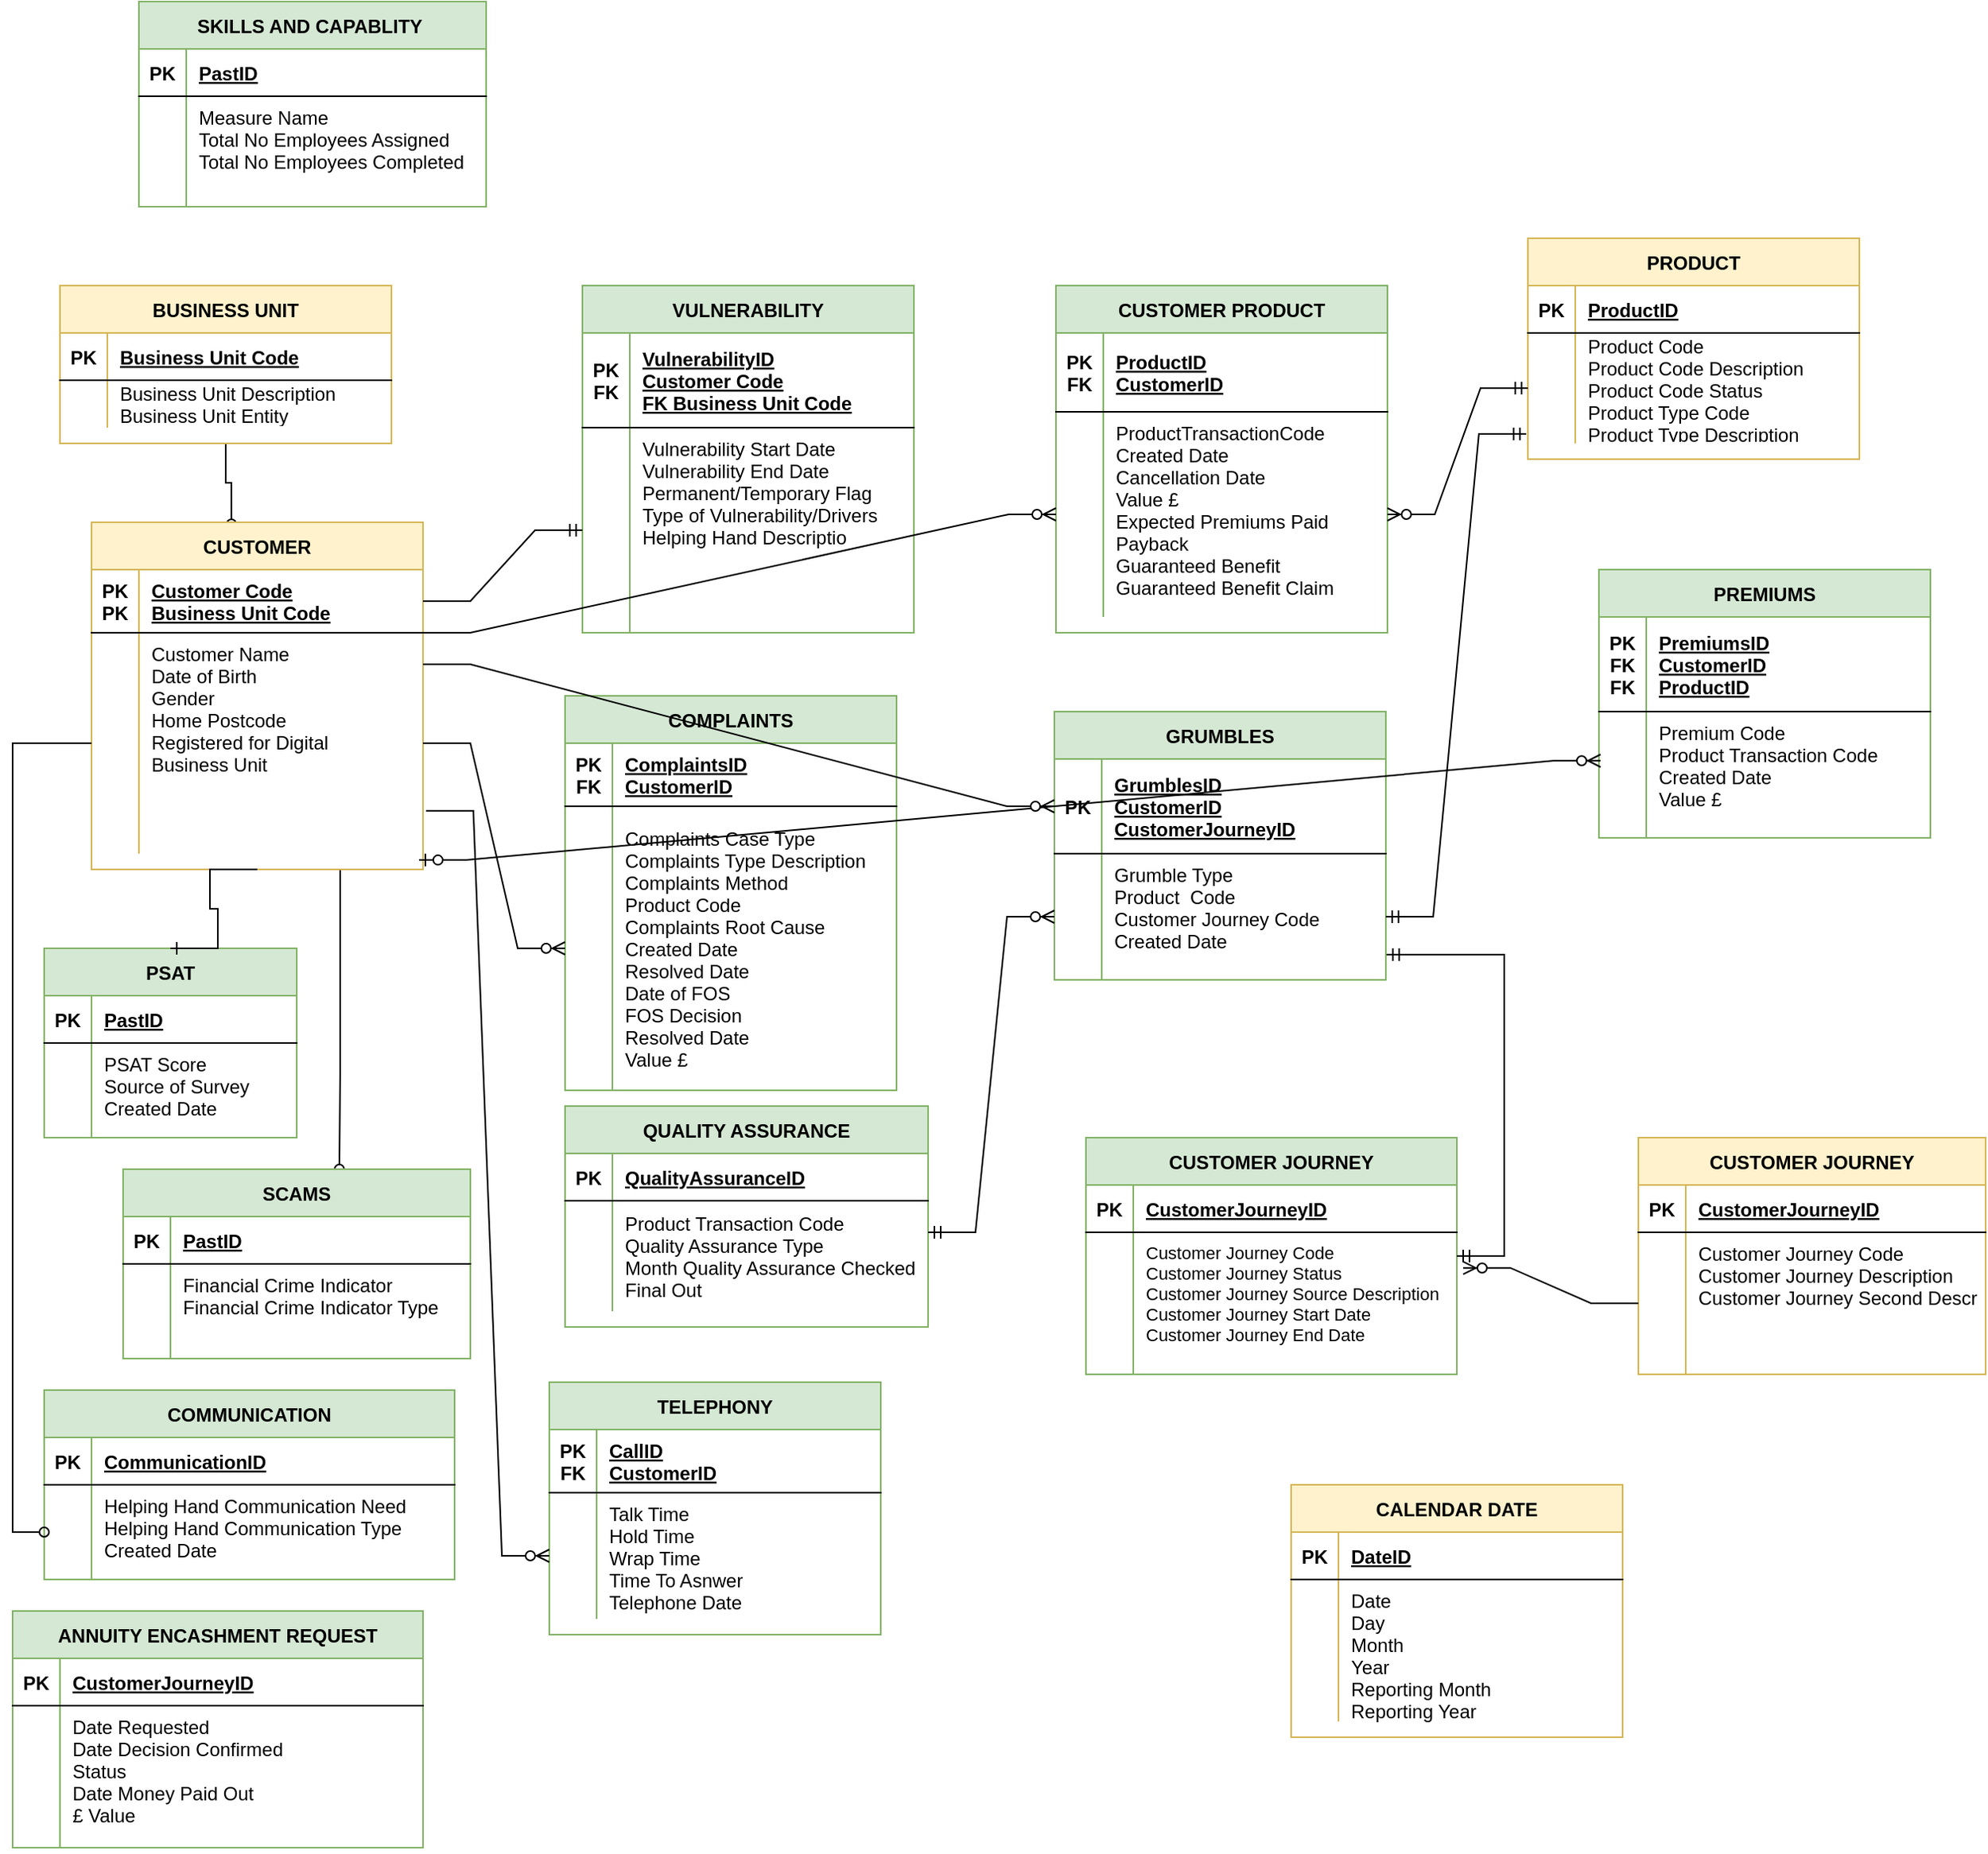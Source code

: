 <mxfile version="19.0.3" type="github" pages="2">
  <diagram id="R2lEEEUBdFMjLlhIrx00" name="Initial">
    <mxGraphModel dx="2037" dy="2246" grid="1" gridSize="10" guides="1" tooltips="1" connect="1" arrows="1" fold="1" page="1" pageScale="1" pageWidth="850" pageHeight="1100" math="0" shadow="0" extFonts="Permanent Marker^https://fonts.googleapis.com/css?family=Permanent+Marker">
      <root>
        <mxCell id="0" />
        <mxCell id="1" parent="0" />
        <mxCell id="9xDv-UG7AnkxR2AkX32j-1" style="edgeStyle=orthogonalEdgeStyle;rounded=0;orthogonalLoop=1;jettySize=auto;html=1;exitX=0.5;exitY=1;exitDx=0;exitDy=0;entryX=0.422;entryY=0.005;entryDx=0;entryDy=0;entryPerimeter=0;fontSize=11;endArrow=oval;endFill=0;" edge="1" parent="1" source="C-vyLk0tnHw3VtMMgP7b-23" target="8IbYY3N8ssp3eKRdi6eT-49">
          <mxGeometry relative="1" as="geometry" />
        </mxCell>
        <mxCell id="C-vyLk0tnHw3VtMMgP7b-23" value="BUSINESS UNIT" style="shape=table;startSize=30;container=1;collapsible=1;childLayout=tableLayout;fixedRows=1;rowLines=0;fontStyle=1;align=center;resizeLast=1;fillColor=#fff2cc;strokeColor=#d6b656;" parent="1" vertex="1">
          <mxGeometry x="50" y="80" width="210" height="100" as="geometry" />
        </mxCell>
        <mxCell id="C-vyLk0tnHw3VtMMgP7b-24" value="" style="shape=partialRectangle;collapsible=0;dropTarget=0;pointerEvents=0;fillColor=none;points=[[0,0.5],[1,0.5]];portConstraint=eastwest;top=0;left=0;right=0;bottom=1;" parent="C-vyLk0tnHw3VtMMgP7b-23" vertex="1">
          <mxGeometry y="30" width="210" height="30" as="geometry" />
        </mxCell>
        <mxCell id="C-vyLk0tnHw3VtMMgP7b-25" value="PK" style="shape=partialRectangle;overflow=hidden;connectable=0;fillColor=none;top=0;left=0;bottom=0;right=0;fontStyle=1;" parent="C-vyLk0tnHw3VtMMgP7b-24" vertex="1">
          <mxGeometry width="30" height="30" as="geometry">
            <mxRectangle width="30" height="30" as="alternateBounds" />
          </mxGeometry>
        </mxCell>
        <mxCell id="C-vyLk0tnHw3VtMMgP7b-26" value="Business Unit Code" style="shape=partialRectangle;overflow=hidden;connectable=0;fillColor=none;top=0;left=0;bottom=0;right=0;align=left;spacingLeft=6;fontStyle=5;" parent="C-vyLk0tnHw3VtMMgP7b-24" vertex="1">
          <mxGeometry x="30" width="180" height="30" as="geometry">
            <mxRectangle width="180" height="30" as="alternateBounds" />
          </mxGeometry>
        </mxCell>
        <mxCell id="C-vyLk0tnHw3VtMMgP7b-27" value="" style="shape=partialRectangle;collapsible=0;dropTarget=0;pointerEvents=0;fillColor=none;points=[[0,0.5],[1,0.5]];portConstraint=eastwest;top=0;left=0;right=0;bottom=0;" parent="C-vyLk0tnHw3VtMMgP7b-23" vertex="1">
          <mxGeometry y="60" width="210" height="30" as="geometry" />
        </mxCell>
        <mxCell id="C-vyLk0tnHw3VtMMgP7b-28" value="" style="shape=partialRectangle;overflow=hidden;connectable=0;fillColor=none;top=0;left=0;bottom=0;right=0;" parent="C-vyLk0tnHw3VtMMgP7b-27" vertex="1">
          <mxGeometry width="30" height="30" as="geometry">
            <mxRectangle width="30" height="30" as="alternateBounds" />
          </mxGeometry>
        </mxCell>
        <mxCell id="C-vyLk0tnHw3VtMMgP7b-29" value="Business Unit Description&#xa;Business Unit Entity " style="shape=partialRectangle;overflow=hidden;connectable=0;fillColor=none;top=0;left=0;bottom=0;right=0;align=left;spacingLeft=6;" parent="C-vyLk0tnHw3VtMMgP7b-27" vertex="1">
          <mxGeometry x="30" width="180" height="30" as="geometry">
            <mxRectangle width="180" height="30" as="alternateBounds" />
          </mxGeometry>
        </mxCell>
        <mxCell id="8IbYY3N8ssp3eKRdi6eT-29" value="PRODUCT" style="shape=table;startSize=30;container=1;collapsible=1;childLayout=tableLayout;fixedRows=1;rowLines=0;fontStyle=1;align=center;resizeLast=1;fillColor=#fff2cc;strokeColor=#d6b656;" parent="1" vertex="1">
          <mxGeometry x="980" y="50" width="210" height="140" as="geometry" />
        </mxCell>
        <mxCell id="8IbYY3N8ssp3eKRdi6eT-30" value="" style="shape=partialRectangle;collapsible=0;dropTarget=0;pointerEvents=0;fillColor=none;points=[[0,0.5],[1,0.5]];portConstraint=eastwest;top=0;left=0;right=0;bottom=1;" parent="8IbYY3N8ssp3eKRdi6eT-29" vertex="1">
          <mxGeometry y="30" width="210" height="30" as="geometry" />
        </mxCell>
        <mxCell id="8IbYY3N8ssp3eKRdi6eT-31" value="PK" style="shape=partialRectangle;overflow=hidden;connectable=0;fillColor=none;top=0;left=0;bottom=0;right=0;fontStyle=1;" parent="8IbYY3N8ssp3eKRdi6eT-30" vertex="1">
          <mxGeometry width="30" height="30" as="geometry">
            <mxRectangle width="30" height="30" as="alternateBounds" />
          </mxGeometry>
        </mxCell>
        <mxCell id="8IbYY3N8ssp3eKRdi6eT-32" value="ProductID" style="shape=partialRectangle;overflow=hidden;connectable=0;fillColor=none;top=0;left=0;bottom=0;right=0;align=left;spacingLeft=6;fontStyle=5;" parent="8IbYY3N8ssp3eKRdi6eT-30" vertex="1">
          <mxGeometry x="30" width="180" height="30" as="geometry">
            <mxRectangle width="180" height="30" as="alternateBounds" />
          </mxGeometry>
        </mxCell>
        <mxCell id="8IbYY3N8ssp3eKRdi6eT-33" value="" style="shape=partialRectangle;collapsible=0;dropTarget=0;pointerEvents=0;fillColor=none;points=[[0,0.5],[1,0.5]];portConstraint=eastwest;top=0;left=0;right=0;bottom=0;" parent="8IbYY3N8ssp3eKRdi6eT-29" vertex="1">
          <mxGeometry y="60" width="210" height="70" as="geometry" />
        </mxCell>
        <mxCell id="8IbYY3N8ssp3eKRdi6eT-34" value="" style="shape=partialRectangle;overflow=hidden;connectable=0;fillColor=none;top=0;left=0;bottom=0;right=0;" parent="8IbYY3N8ssp3eKRdi6eT-33" vertex="1">
          <mxGeometry width="30" height="70" as="geometry">
            <mxRectangle width="30" height="70" as="alternateBounds" />
          </mxGeometry>
        </mxCell>
        <mxCell id="8IbYY3N8ssp3eKRdi6eT-35" value="Product Code&#xa;Product Code Description&#xa;Product Code Status&#xa;Product Type Code&#xa;Product Type Description " style="shape=partialRectangle;overflow=hidden;connectable=0;fillColor=none;top=0;left=0;bottom=0;right=0;align=left;spacingLeft=6;" parent="8IbYY3N8ssp3eKRdi6eT-33" vertex="1">
          <mxGeometry x="30" width="180" height="70" as="geometry">
            <mxRectangle width="180" height="70" as="alternateBounds" />
          </mxGeometry>
        </mxCell>
        <mxCell id="yaBfs6Ev_ooIMC5RrYii-82" style="edgeStyle=orthogonalEdgeStyle;rounded=0;orthogonalLoop=1;jettySize=auto;html=1;exitX=0.75;exitY=1;exitDx=0;exitDy=0;fontSize=11;endArrow=oval;endFill=0;" edge="1" parent="1" source="8IbYY3N8ssp3eKRdi6eT-49" target="yaBfs6Ev_ooIMC5RrYii-51">
          <mxGeometry relative="1" as="geometry">
            <Array as="points">
              <mxPoint x="227" y="580" />
              <mxPoint x="227" y="580" />
            </Array>
          </mxGeometry>
        </mxCell>
        <mxCell id="8IbYY3N8ssp3eKRdi6eT-49" value="CUSTOMER" style="shape=table;startSize=30;container=1;collapsible=1;childLayout=tableLayout;fixedRows=1;rowLines=0;fontStyle=1;align=center;resizeLast=1;fillColor=#fff2cc;strokeColor=#d6b656;" parent="1" vertex="1">
          <mxGeometry x="70" y="230" width="210" height="220" as="geometry" />
        </mxCell>
        <mxCell id="8IbYY3N8ssp3eKRdi6eT-50" value="" style="shape=partialRectangle;collapsible=0;dropTarget=0;pointerEvents=0;fillColor=none;points=[[0,0.5],[1,0.5]];portConstraint=eastwest;top=0;left=0;right=0;bottom=1;" parent="8IbYY3N8ssp3eKRdi6eT-49" vertex="1">
          <mxGeometry y="30" width="210" height="40" as="geometry" />
        </mxCell>
        <mxCell id="8IbYY3N8ssp3eKRdi6eT-51" value="PK&#xa;PK" style="shape=partialRectangle;overflow=hidden;connectable=0;fillColor=none;top=0;left=0;bottom=0;right=0;fontStyle=1;" parent="8IbYY3N8ssp3eKRdi6eT-50" vertex="1">
          <mxGeometry width="30" height="40" as="geometry">
            <mxRectangle width="30" height="40" as="alternateBounds" />
          </mxGeometry>
        </mxCell>
        <mxCell id="8IbYY3N8ssp3eKRdi6eT-52" value="Customer Code&#xa;Business Unit Code" style="shape=partialRectangle;overflow=hidden;connectable=0;fillColor=none;top=0;left=0;bottom=0;right=0;align=left;spacingLeft=6;fontStyle=5;" parent="8IbYY3N8ssp3eKRdi6eT-50" vertex="1">
          <mxGeometry x="30" width="180" height="40" as="geometry">
            <mxRectangle width="180" height="40" as="alternateBounds" />
          </mxGeometry>
        </mxCell>
        <mxCell id="8IbYY3N8ssp3eKRdi6eT-53" value="" style="shape=partialRectangle;collapsible=0;dropTarget=0;pointerEvents=0;fillColor=none;points=[[0,0.5],[1,0.5]];portConstraint=eastwest;top=0;left=0;right=0;bottom=0;" parent="8IbYY3N8ssp3eKRdi6eT-49" vertex="1">
          <mxGeometry y="70" width="210" height="140" as="geometry" />
        </mxCell>
        <mxCell id="8IbYY3N8ssp3eKRdi6eT-54" value="" style="shape=partialRectangle;overflow=hidden;connectable=0;fillColor=none;top=0;left=0;bottom=0;right=0;" parent="8IbYY3N8ssp3eKRdi6eT-53" vertex="1">
          <mxGeometry width="30" height="140" as="geometry">
            <mxRectangle width="30" height="140" as="alternateBounds" />
          </mxGeometry>
        </mxCell>
        <mxCell id="8IbYY3N8ssp3eKRdi6eT-55" value="Customer Name&#xa;Date of Birth&#xa;Gender&#xa;Home Postcode&#xa;Registered for Digital &#xa;Business Unit" style="shape=partialRectangle;overflow=hidden;connectable=0;fillColor=none;top=0;left=0;bottom=0;right=0;align=left;spacingLeft=6;verticalAlign=top;" parent="8IbYY3N8ssp3eKRdi6eT-53" vertex="1">
          <mxGeometry x="30" width="180" height="140" as="geometry">
            <mxRectangle width="180" height="140" as="alternateBounds" />
          </mxGeometry>
        </mxCell>
        <mxCell id="8IbYY3N8ssp3eKRdi6eT-56" value="CALENDAR DATE" style="shape=table;startSize=30;container=1;collapsible=1;childLayout=tableLayout;fixedRows=1;rowLines=0;fontStyle=1;align=center;resizeLast=1;fillColor=#fff2cc;strokeColor=#d6b656;" parent="1" vertex="1">
          <mxGeometry x="830" y="840" width="210" height="160" as="geometry" />
        </mxCell>
        <mxCell id="8IbYY3N8ssp3eKRdi6eT-57" value="" style="shape=partialRectangle;collapsible=0;dropTarget=0;pointerEvents=0;fillColor=none;points=[[0,0.5],[1,0.5]];portConstraint=eastwest;top=0;left=0;right=0;bottom=1;" parent="8IbYY3N8ssp3eKRdi6eT-56" vertex="1">
          <mxGeometry y="30" width="210" height="30" as="geometry" />
        </mxCell>
        <mxCell id="8IbYY3N8ssp3eKRdi6eT-58" value="PK" style="shape=partialRectangle;overflow=hidden;connectable=0;fillColor=none;top=0;left=0;bottom=0;right=0;fontStyle=1;" parent="8IbYY3N8ssp3eKRdi6eT-57" vertex="1">
          <mxGeometry width="30" height="30" as="geometry">
            <mxRectangle width="30" height="30" as="alternateBounds" />
          </mxGeometry>
        </mxCell>
        <mxCell id="8IbYY3N8ssp3eKRdi6eT-59" value="DateID" style="shape=partialRectangle;overflow=hidden;connectable=0;fillColor=none;top=0;left=0;bottom=0;right=0;align=left;spacingLeft=6;fontStyle=5;" parent="8IbYY3N8ssp3eKRdi6eT-57" vertex="1">
          <mxGeometry x="30" width="180" height="30" as="geometry">
            <mxRectangle width="180" height="30" as="alternateBounds" />
          </mxGeometry>
        </mxCell>
        <mxCell id="8IbYY3N8ssp3eKRdi6eT-60" value="" style="shape=partialRectangle;collapsible=0;dropTarget=0;pointerEvents=0;fillColor=none;points=[[0,0.5],[1,0.5]];portConstraint=eastwest;top=0;left=0;right=0;bottom=0;" parent="8IbYY3N8ssp3eKRdi6eT-56" vertex="1">
          <mxGeometry y="60" width="210" height="90" as="geometry" />
        </mxCell>
        <mxCell id="8IbYY3N8ssp3eKRdi6eT-61" value="" style="shape=partialRectangle;overflow=hidden;connectable=0;fillColor=none;top=0;left=0;bottom=0;right=0;" parent="8IbYY3N8ssp3eKRdi6eT-60" vertex="1">
          <mxGeometry width="30" height="90" as="geometry">
            <mxRectangle width="30" height="90" as="alternateBounds" />
          </mxGeometry>
        </mxCell>
        <mxCell id="8IbYY3N8ssp3eKRdi6eT-62" value="Date &#xa;Day &#xa;Month &#xa;Year &#xa;Reporting Month &#xa;Reporting Year " style="shape=partialRectangle;overflow=hidden;connectable=0;fillColor=none;top=0;left=0;bottom=0;right=0;align=left;spacingLeft=6;verticalAlign=top;" parent="8IbYY3N8ssp3eKRdi6eT-60" vertex="1">
          <mxGeometry x="30" width="180" height="90" as="geometry">
            <mxRectangle width="180" height="90" as="alternateBounds" />
          </mxGeometry>
        </mxCell>
        <mxCell id="8IbYY3N8ssp3eKRdi6eT-63" value="CUSTOMER JOURNEY" style="shape=table;startSize=30;container=1;collapsible=1;childLayout=tableLayout;fixedRows=1;rowLines=0;fontStyle=1;align=center;resizeLast=1;fillColor=#fff2cc;strokeColor=#d6b656;" parent="1" vertex="1">
          <mxGeometry x="1050" y="620" width="220" height="150" as="geometry" />
        </mxCell>
        <mxCell id="8IbYY3N8ssp3eKRdi6eT-64" value="" style="shape=partialRectangle;collapsible=0;dropTarget=0;pointerEvents=0;fillColor=none;points=[[0,0.5],[1,0.5]];portConstraint=eastwest;top=0;left=0;right=0;bottom=1;" parent="8IbYY3N8ssp3eKRdi6eT-63" vertex="1">
          <mxGeometry y="30" width="220" height="30" as="geometry" />
        </mxCell>
        <mxCell id="8IbYY3N8ssp3eKRdi6eT-65" value="PK" style="shape=partialRectangle;overflow=hidden;connectable=0;fillColor=none;top=0;left=0;bottom=0;right=0;fontStyle=1;" parent="8IbYY3N8ssp3eKRdi6eT-64" vertex="1">
          <mxGeometry width="30" height="30" as="geometry">
            <mxRectangle width="30" height="30" as="alternateBounds" />
          </mxGeometry>
        </mxCell>
        <mxCell id="8IbYY3N8ssp3eKRdi6eT-66" value="CustomerJourneyID" style="shape=partialRectangle;overflow=hidden;connectable=0;fillColor=none;top=0;left=0;bottom=0;right=0;align=left;spacingLeft=6;fontStyle=5;" parent="8IbYY3N8ssp3eKRdi6eT-64" vertex="1">
          <mxGeometry x="30" width="190" height="30" as="geometry">
            <mxRectangle width="190" height="30" as="alternateBounds" />
          </mxGeometry>
        </mxCell>
        <mxCell id="8IbYY3N8ssp3eKRdi6eT-67" value="" style="shape=partialRectangle;collapsible=0;dropTarget=0;pointerEvents=0;fillColor=none;points=[[0,0.5],[1,0.5]];portConstraint=eastwest;top=0;left=0;right=0;bottom=0;" parent="8IbYY3N8ssp3eKRdi6eT-63" vertex="1">
          <mxGeometry y="60" width="220" height="90" as="geometry" />
        </mxCell>
        <mxCell id="8IbYY3N8ssp3eKRdi6eT-68" value="" style="shape=partialRectangle;overflow=hidden;connectable=0;fillColor=none;top=0;left=0;bottom=0;right=0;" parent="8IbYY3N8ssp3eKRdi6eT-67" vertex="1">
          <mxGeometry width="30" height="90" as="geometry">
            <mxRectangle width="30" height="90" as="alternateBounds" />
          </mxGeometry>
        </mxCell>
        <mxCell id="8IbYY3N8ssp3eKRdi6eT-69" value="Customer Journey Code &#xa;Customer Journey Description &#xa;Customer Journey Second Descr " style="shape=partialRectangle;overflow=hidden;connectable=0;fillColor=none;top=0;left=0;bottom=0;right=0;align=left;spacingLeft=6;verticalAlign=top;" parent="8IbYY3N8ssp3eKRdi6eT-67" vertex="1">
          <mxGeometry x="30" width="190" height="90" as="geometry">
            <mxRectangle width="190" height="90" as="alternateBounds" />
          </mxGeometry>
        </mxCell>
        <mxCell id="8IbYY3N8ssp3eKRdi6eT-83" value="VULNERABILITY" style="shape=table;startSize=30;container=1;collapsible=1;childLayout=tableLayout;fixedRows=1;rowLines=0;fontStyle=1;align=center;resizeLast=1;fillColor=#d5e8d4;strokeColor=#82b366;" parent="1" vertex="1">
          <mxGeometry x="381" y="80" width="210" height="220" as="geometry" />
        </mxCell>
        <mxCell id="8IbYY3N8ssp3eKRdi6eT-84" value="" style="shape=partialRectangle;collapsible=0;dropTarget=0;pointerEvents=0;fillColor=none;points=[[0,0.5],[1,0.5]];portConstraint=eastwest;top=0;left=0;right=0;bottom=1;" parent="8IbYY3N8ssp3eKRdi6eT-83" vertex="1">
          <mxGeometry y="30" width="210" height="60" as="geometry" />
        </mxCell>
        <mxCell id="8IbYY3N8ssp3eKRdi6eT-85" value="PK&#xa;FK" style="shape=partialRectangle;overflow=hidden;connectable=0;fillColor=none;top=0;left=0;bottom=0;right=0;fontStyle=1;" parent="8IbYY3N8ssp3eKRdi6eT-84" vertex="1">
          <mxGeometry width="30" height="60" as="geometry">
            <mxRectangle width="30" height="60" as="alternateBounds" />
          </mxGeometry>
        </mxCell>
        <mxCell id="8IbYY3N8ssp3eKRdi6eT-86" value="VulnerabilityID&#xa;Customer Code&#xa;FK Business Unit Code" style="shape=partialRectangle;overflow=hidden;connectable=0;fillColor=none;top=0;left=0;bottom=0;right=0;align=left;spacingLeft=6;fontStyle=5;" parent="8IbYY3N8ssp3eKRdi6eT-84" vertex="1">
          <mxGeometry x="30" width="180" height="60" as="geometry">
            <mxRectangle width="180" height="60" as="alternateBounds" />
          </mxGeometry>
        </mxCell>
        <mxCell id="8IbYY3N8ssp3eKRdi6eT-87" value="" style="shape=partialRectangle;collapsible=0;dropTarget=0;pointerEvents=0;fillColor=none;points=[[0,0.5],[1,0.5]];portConstraint=eastwest;top=0;left=0;right=0;bottom=0;" parent="8IbYY3N8ssp3eKRdi6eT-83" vertex="1">
          <mxGeometry y="90" width="210" height="130" as="geometry" />
        </mxCell>
        <mxCell id="8IbYY3N8ssp3eKRdi6eT-88" value="" style="shape=partialRectangle;overflow=hidden;connectable=0;fillColor=none;top=0;left=0;bottom=0;right=0;" parent="8IbYY3N8ssp3eKRdi6eT-87" vertex="1">
          <mxGeometry width="30" height="130" as="geometry">
            <mxRectangle width="30" height="130" as="alternateBounds" />
          </mxGeometry>
        </mxCell>
        <mxCell id="8IbYY3N8ssp3eKRdi6eT-89" value="Vulnerability Start Date&#xa;Vulnerability End Date&#xa;Permanent/Temporary Flag&#xa;Type of Vulnerability/Drivers &#xa;Helping Hand Descriptio" style="shape=partialRectangle;overflow=hidden;connectable=0;fillColor=none;top=0;left=0;bottom=0;right=0;align=left;spacingLeft=6;verticalAlign=top;" parent="8IbYY3N8ssp3eKRdi6eT-87" vertex="1">
          <mxGeometry x="30" width="180" height="130" as="geometry">
            <mxRectangle width="180" height="130" as="alternateBounds" />
          </mxGeometry>
        </mxCell>
        <mxCell id="8IbYY3N8ssp3eKRdi6eT-91" value="COMPLAINTS" style="shape=table;startSize=30;container=1;collapsible=1;childLayout=tableLayout;fixedRows=1;rowLines=0;fontStyle=1;align=center;resizeLast=1;fillColor=#d5e8d4;strokeColor=#82b366;" parent="1" vertex="1">
          <mxGeometry x="370" y="340" width="210" height="250" as="geometry" />
        </mxCell>
        <mxCell id="8IbYY3N8ssp3eKRdi6eT-92" value="" style="shape=partialRectangle;collapsible=0;dropTarget=0;pointerEvents=0;fillColor=none;points=[[0,0.5],[1,0.5]];portConstraint=eastwest;top=0;left=0;right=0;bottom=1;" parent="8IbYY3N8ssp3eKRdi6eT-91" vertex="1">
          <mxGeometry y="30" width="210" height="40" as="geometry" />
        </mxCell>
        <mxCell id="8IbYY3N8ssp3eKRdi6eT-93" value="PK&#xa;FK" style="shape=partialRectangle;overflow=hidden;connectable=0;fillColor=none;top=0;left=0;bottom=0;right=0;fontStyle=1;" parent="8IbYY3N8ssp3eKRdi6eT-92" vertex="1">
          <mxGeometry width="30" height="40" as="geometry">
            <mxRectangle width="30" height="40" as="alternateBounds" />
          </mxGeometry>
        </mxCell>
        <mxCell id="8IbYY3N8ssp3eKRdi6eT-94" value="ComplaintsID&#xa;CustomerID" style="shape=partialRectangle;overflow=hidden;connectable=0;fillColor=none;top=0;left=0;bottom=0;right=0;align=left;spacingLeft=6;fontStyle=5;" parent="8IbYY3N8ssp3eKRdi6eT-92" vertex="1">
          <mxGeometry x="30" width="180" height="40" as="geometry">
            <mxRectangle width="180" height="40" as="alternateBounds" />
          </mxGeometry>
        </mxCell>
        <mxCell id="8IbYY3N8ssp3eKRdi6eT-95" value="" style="shape=partialRectangle;collapsible=0;dropTarget=0;pointerEvents=0;fillColor=none;points=[[0,0.5],[1,0.5]];portConstraint=eastwest;top=0;left=0;right=0;bottom=0;" parent="8IbYY3N8ssp3eKRdi6eT-91" vertex="1">
          <mxGeometry y="70" width="210" height="180" as="geometry" />
        </mxCell>
        <mxCell id="8IbYY3N8ssp3eKRdi6eT-96" value="" style="shape=partialRectangle;overflow=hidden;connectable=0;fillColor=none;top=0;left=0;bottom=0;right=0;" parent="8IbYY3N8ssp3eKRdi6eT-95" vertex="1">
          <mxGeometry width="30" height="180" as="geometry">
            <mxRectangle width="30" height="180" as="alternateBounds" />
          </mxGeometry>
        </mxCell>
        <mxCell id="8IbYY3N8ssp3eKRdi6eT-97" value="Complaints Case Type  &#xa;Complaints Type Description &#xa;Complaints Method &#xa;Product Code &#xa;Complaints Root Cause&#xa;Created Date&#xa;Resolved Date &#xa;Date of FOS&#xa;FOS Decision &#xa;Resolved Date &#xa;Value £ " style="shape=partialRectangle;overflow=hidden;connectable=0;fillColor=none;top=0;left=0;bottom=0;right=0;align=left;spacingLeft=6;" parent="8IbYY3N8ssp3eKRdi6eT-95" vertex="1">
          <mxGeometry x="30" width="180" height="180" as="geometry">
            <mxRectangle width="180" height="180" as="alternateBounds" />
          </mxGeometry>
        </mxCell>
        <mxCell id="8IbYY3N8ssp3eKRdi6eT-100" value="QUALITY ASSURANCE" style="shape=table;startSize=30;container=1;collapsible=1;childLayout=tableLayout;fixedRows=1;rowLines=0;fontStyle=1;align=center;resizeLast=1;fillColor=#d5e8d4;strokeColor=#82b366;" parent="1" vertex="1">
          <mxGeometry x="370" y="600" width="230" height="140" as="geometry" />
        </mxCell>
        <mxCell id="8IbYY3N8ssp3eKRdi6eT-101" value="" style="shape=partialRectangle;collapsible=0;dropTarget=0;pointerEvents=0;fillColor=none;points=[[0,0.5],[1,0.5]];portConstraint=eastwest;top=0;left=0;right=0;bottom=1;" parent="8IbYY3N8ssp3eKRdi6eT-100" vertex="1">
          <mxGeometry y="30" width="230" height="30" as="geometry" />
        </mxCell>
        <mxCell id="8IbYY3N8ssp3eKRdi6eT-102" value="PK" style="shape=partialRectangle;overflow=hidden;connectable=0;fillColor=none;top=0;left=0;bottom=0;right=0;fontStyle=1;" parent="8IbYY3N8ssp3eKRdi6eT-101" vertex="1">
          <mxGeometry width="30" height="30" as="geometry">
            <mxRectangle width="30" height="30" as="alternateBounds" />
          </mxGeometry>
        </mxCell>
        <mxCell id="8IbYY3N8ssp3eKRdi6eT-103" value="QualityAssuranceID" style="shape=partialRectangle;overflow=hidden;connectable=0;fillColor=none;top=0;left=0;bottom=0;right=0;align=left;spacingLeft=6;fontStyle=5;" parent="8IbYY3N8ssp3eKRdi6eT-101" vertex="1">
          <mxGeometry x="30" width="200" height="30" as="geometry">
            <mxRectangle width="200" height="30" as="alternateBounds" />
          </mxGeometry>
        </mxCell>
        <mxCell id="8IbYY3N8ssp3eKRdi6eT-104" value="" style="shape=partialRectangle;collapsible=0;dropTarget=0;pointerEvents=0;fillColor=none;points=[[0,0.5],[1,0.5]];portConstraint=eastwest;top=0;left=0;right=0;bottom=0;" parent="8IbYY3N8ssp3eKRdi6eT-100" vertex="1">
          <mxGeometry y="60" width="230" height="70" as="geometry" />
        </mxCell>
        <mxCell id="8IbYY3N8ssp3eKRdi6eT-105" value="" style="shape=partialRectangle;overflow=hidden;connectable=0;fillColor=none;top=0;left=0;bottom=0;right=0;" parent="8IbYY3N8ssp3eKRdi6eT-104" vertex="1">
          <mxGeometry width="30" height="70" as="geometry">
            <mxRectangle width="30" height="70" as="alternateBounds" />
          </mxGeometry>
        </mxCell>
        <mxCell id="8IbYY3N8ssp3eKRdi6eT-106" value="Product Transaction Code &#xa;Quality Assurance Type &#xa;Month Quality Assurance Checked&#xa;Final Out" style="shape=partialRectangle;overflow=hidden;connectable=0;fillColor=none;top=0;left=0;bottom=0;right=0;align=left;spacingLeft=6;" parent="8IbYY3N8ssp3eKRdi6eT-104" vertex="1">
          <mxGeometry x="30" width="200" height="70" as="geometry">
            <mxRectangle width="200" height="70" as="alternateBounds" />
          </mxGeometry>
        </mxCell>
        <mxCell id="8IbYY3N8ssp3eKRdi6eT-107" value="CUSTOMER JOURNEY" style="shape=table;startSize=30;container=1;collapsible=1;childLayout=tableLayout;fixedRows=1;rowLines=0;fontStyle=1;align=center;resizeLast=1;fillColor=#d5e8d4;strokeColor=#82b366;" parent="1" vertex="1">
          <mxGeometry x="700" y="620" width="235.0" height="150" as="geometry" />
        </mxCell>
        <mxCell id="8IbYY3N8ssp3eKRdi6eT-108" value="" style="shape=partialRectangle;collapsible=0;dropTarget=0;pointerEvents=0;fillColor=none;points=[[0,0.5],[1,0.5]];portConstraint=eastwest;top=0;left=0;right=0;bottom=1;" parent="8IbYY3N8ssp3eKRdi6eT-107" vertex="1">
          <mxGeometry y="30" width="235.0" height="30" as="geometry" />
        </mxCell>
        <mxCell id="8IbYY3N8ssp3eKRdi6eT-109" value="PK" style="shape=partialRectangle;overflow=hidden;connectable=0;fillColor=none;top=0;left=0;bottom=0;right=0;fontStyle=1;" parent="8IbYY3N8ssp3eKRdi6eT-108" vertex="1">
          <mxGeometry width="30" height="30" as="geometry">
            <mxRectangle width="30" height="30" as="alternateBounds" />
          </mxGeometry>
        </mxCell>
        <mxCell id="8IbYY3N8ssp3eKRdi6eT-110" value="CustomerJourneyID" style="shape=partialRectangle;overflow=hidden;connectable=0;fillColor=none;top=0;left=0;bottom=0;right=0;align=left;spacingLeft=6;fontStyle=5;" parent="8IbYY3N8ssp3eKRdi6eT-108" vertex="1">
          <mxGeometry x="30" width="205.0" height="30" as="geometry">
            <mxRectangle width="205.0" height="30" as="alternateBounds" />
          </mxGeometry>
        </mxCell>
        <mxCell id="8IbYY3N8ssp3eKRdi6eT-111" value="" style="shape=partialRectangle;collapsible=0;dropTarget=0;pointerEvents=0;fillColor=none;points=[[0,0.5],[1,0.5]];portConstraint=eastwest;top=0;left=0;right=0;bottom=0;" parent="8IbYY3N8ssp3eKRdi6eT-107" vertex="1">
          <mxGeometry y="60" width="235.0" height="90" as="geometry" />
        </mxCell>
        <mxCell id="8IbYY3N8ssp3eKRdi6eT-112" value="" style="shape=partialRectangle;overflow=hidden;connectable=0;fillColor=none;top=0;left=0;bottom=0;right=0;" parent="8IbYY3N8ssp3eKRdi6eT-111" vertex="1">
          <mxGeometry width="30" height="90" as="geometry">
            <mxRectangle width="30" height="90" as="alternateBounds" />
          </mxGeometry>
        </mxCell>
        <mxCell id="8IbYY3N8ssp3eKRdi6eT-113" value="Customer Journey Code&#xa;Customer Journey Status &#xa;Customer Journey Source Description  &#xa;Customer Journey Start Date &#xa;Customer Journey End Date" style="shape=partialRectangle;overflow=hidden;connectable=0;fillColor=none;top=0;left=0;bottom=0;right=0;align=left;spacingLeft=6;verticalAlign=top;fontSize=11;spacing=2;" parent="8IbYY3N8ssp3eKRdi6eT-111" vertex="1">
          <mxGeometry x="30" width="205.0" height="90" as="geometry">
            <mxRectangle width="205.0" height="90" as="alternateBounds" />
          </mxGeometry>
        </mxCell>
        <mxCell id="yaBfs6Ev_ooIMC5RrYii-1" value="COMMUNICATION" style="shape=table;startSize=30;container=1;collapsible=1;childLayout=tableLayout;fixedRows=1;rowLines=0;fontStyle=1;align=center;resizeLast=1;fillColor=#d5e8d4;strokeColor=#82b366;" vertex="1" parent="1">
          <mxGeometry x="40" y="780" width="260.0" height="120" as="geometry" />
        </mxCell>
        <mxCell id="yaBfs6Ev_ooIMC5RrYii-2" value="" style="shape=partialRectangle;collapsible=0;dropTarget=0;pointerEvents=0;fillColor=none;points=[[0,0.5],[1,0.5]];portConstraint=eastwest;top=0;left=0;right=0;bottom=1;" vertex="1" parent="yaBfs6Ev_ooIMC5RrYii-1">
          <mxGeometry y="30" width="260.0" height="30" as="geometry" />
        </mxCell>
        <mxCell id="yaBfs6Ev_ooIMC5RrYii-3" value="PK" style="shape=partialRectangle;overflow=hidden;connectable=0;fillColor=none;top=0;left=0;bottom=0;right=0;fontStyle=1;" vertex="1" parent="yaBfs6Ev_ooIMC5RrYii-2">
          <mxGeometry width="30" height="30" as="geometry">
            <mxRectangle width="30" height="30" as="alternateBounds" />
          </mxGeometry>
        </mxCell>
        <mxCell id="yaBfs6Ev_ooIMC5RrYii-4" value="CommunicationID" style="shape=partialRectangle;overflow=hidden;connectable=0;fillColor=none;top=0;left=0;bottom=0;right=0;align=left;spacingLeft=6;fontStyle=5;" vertex="1" parent="yaBfs6Ev_ooIMC5RrYii-2">
          <mxGeometry x="30" width="230.0" height="30" as="geometry">
            <mxRectangle width="230.0" height="30" as="alternateBounds" />
          </mxGeometry>
        </mxCell>
        <mxCell id="yaBfs6Ev_ooIMC5RrYii-5" value="" style="shape=partialRectangle;collapsible=0;dropTarget=0;pointerEvents=0;fillColor=none;points=[[0,0.5],[1,0.5]];portConstraint=eastwest;top=0;left=0;right=0;bottom=0;" vertex="1" parent="yaBfs6Ev_ooIMC5RrYii-1">
          <mxGeometry y="60" width="260.0" height="60" as="geometry" />
        </mxCell>
        <mxCell id="yaBfs6Ev_ooIMC5RrYii-6" value="" style="shape=partialRectangle;overflow=hidden;connectable=0;fillColor=none;top=0;left=0;bottom=0;right=0;" vertex="1" parent="yaBfs6Ev_ooIMC5RrYii-5">
          <mxGeometry width="30" height="60" as="geometry">
            <mxRectangle width="30" height="60" as="alternateBounds" />
          </mxGeometry>
        </mxCell>
        <mxCell id="yaBfs6Ev_ooIMC5RrYii-7" value="Helping Hand Communication Need &#xa;Helping Hand Communication Type &#xa;Created Date " style="shape=partialRectangle;overflow=hidden;connectable=0;fillColor=none;top=0;left=0;bottom=0;right=0;align=left;spacingLeft=6;verticalAlign=top;" vertex="1" parent="yaBfs6Ev_ooIMC5RrYii-5">
          <mxGeometry x="30" width="230.0" height="60" as="geometry">
            <mxRectangle width="230.0" height="60" as="alternateBounds" />
          </mxGeometry>
        </mxCell>
        <mxCell id="yaBfs6Ev_ooIMC5RrYii-8" value="ANNUITY ENCASHMENT REQUEST" style="shape=table;startSize=30;container=1;collapsible=1;childLayout=tableLayout;fixedRows=1;rowLines=0;fontStyle=1;align=center;resizeLast=1;fillColor=#d5e8d4;strokeColor=#82b366;" vertex="1" parent="1">
          <mxGeometry x="20" y="920" width="260.0" height="150" as="geometry" />
        </mxCell>
        <mxCell id="yaBfs6Ev_ooIMC5RrYii-9" value="" style="shape=partialRectangle;collapsible=0;dropTarget=0;pointerEvents=0;fillColor=none;points=[[0,0.5],[1,0.5]];portConstraint=eastwest;top=0;left=0;right=0;bottom=1;" vertex="1" parent="yaBfs6Ev_ooIMC5RrYii-8">
          <mxGeometry y="30" width="260.0" height="30" as="geometry" />
        </mxCell>
        <mxCell id="yaBfs6Ev_ooIMC5RrYii-10" value="PK" style="shape=partialRectangle;overflow=hidden;connectable=0;fillColor=none;top=0;left=0;bottom=0;right=0;fontStyle=1;" vertex="1" parent="yaBfs6Ev_ooIMC5RrYii-9">
          <mxGeometry width="30" height="30" as="geometry">
            <mxRectangle width="30" height="30" as="alternateBounds" />
          </mxGeometry>
        </mxCell>
        <mxCell id="yaBfs6Ev_ooIMC5RrYii-11" value="CustomerJourneyID" style="shape=partialRectangle;overflow=hidden;connectable=0;fillColor=none;top=0;left=0;bottom=0;right=0;align=left;spacingLeft=6;fontStyle=5;" vertex="1" parent="yaBfs6Ev_ooIMC5RrYii-9">
          <mxGeometry x="30" width="230.0" height="30" as="geometry">
            <mxRectangle width="230.0" height="30" as="alternateBounds" />
          </mxGeometry>
        </mxCell>
        <mxCell id="yaBfs6Ev_ooIMC5RrYii-12" value="" style="shape=partialRectangle;collapsible=0;dropTarget=0;pointerEvents=0;fillColor=none;points=[[0,0.5],[1,0.5]];portConstraint=eastwest;top=0;left=0;right=0;bottom=0;" vertex="1" parent="yaBfs6Ev_ooIMC5RrYii-8">
          <mxGeometry y="60" width="260.0" height="90" as="geometry" />
        </mxCell>
        <mxCell id="yaBfs6Ev_ooIMC5RrYii-13" value="" style="shape=partialRectangle;overflow=hidden;connectable=0;fillColor=none;top=0;left=0;bottom=0;right=0;" vertex="1" parent="yaBfs6Ev_ooIMC5RrYii-12">
          <mxGeometry width="30" height="90" as="geometry">
            <mxRectangle width="30" height="90" as="alternateBounds" />
          </mxGeometry>
        </mxCell>
        <mxCell id="yaBfs6Ev_ooIMC5RrYii-14" value="Date Requested &#xa;Date Decision Confirmed  &#xa;Status&#xa;Date Money Paid Out&#xa;£ Value " style="shape=partialRectangle;overflow=hidden;connectable=0;fillColor=none;top=0;left=0;bottom=0;right=0;align=left;spacingLeft=6;verticalAlign=top;" vertex="1" parent="yaBfs6Ev_ooIMC5RrYii-12">
          <mxGeometry x="30" width="230.0" height="90" as="geometry">
            <mxRectangle width="230.0" height="90" as="alternateBounds" />
          </mxGeometry>
        </mxCell>
        <mxCell id="yaBfs6Ev_ooIMC5RrYii-15" value="CUSTOMER PRODUCT" style="shape=table;startSize=30;container=1;collapsible=1;childLayout=tableLayout;fixedRows=1;rowLines=0;fontStyle=1;align=center;resizeLast=1;fillColor=#d5e8d4;strokeColor=#82b366;" vertex="1" parent="1">
          <mxGeometry x="681" y="80" width="210" height="220" as="geometry" />
        </mxCell>
        <mxCell id="yaBfs6Ev_ooIMC5RrYii-16" value="" style="shape=partialRectangle;collapsible=0;dropTarget=0;pointerEvents=0;fillColor=none;points=[[0,0.5],[1,0.5]];portConstraint=eastwest;top=0;left=0;right=0;bottom=1;" vertex="1" parent="yaBfs6Ev_ooIMC5RrYii-15">
          <mxGeometry y="30" width="210" height="50" as="geometry" />
        </mxCell>
        <mxCell id="yaBfs6Ev_ooIMC5RrYii-17" value="PK&#xa;FK" style="shape=partialRectangle;overflow=hidden;connectable=0;fillColor=none;top=0;left=0;bottom=0;right=0;fontStyle=1;" vertex="1" parent="yaBfs6Ev_ooIMC5RrYii-16">
          <mxGeometry width="30" height="50" as="geometry">
            <mxRectangle width="30" height="50" as="alternateBounds" />
          </mxGeometry>
        </mxCell>
        <mxCell id="yaBfs6Ev_ooIMC5RrYii-18" value="ProductID&#xa;CustomerID" style="shape=partialRectangle;overflow=hidden;connectable=0;fillColor=none;top=0;left=0;bottom=0;right=0;align=left;spacingLeft=6;fontStyle=5;" vertex="1" parent="yaBfs6Ev_ooIMC5RrYii-16">
          <mxGeometry x="30" width="180" height="50" as="geometry">
            <mxRectangle width="180" height="50" as="alternateBounds" />
          </mxGeometry>
        </mxCell>
        <mxCell id="yaBfs6Ev_ooIMC5RrYii-19" value="" style="shape=partialRectangle;collapsible=0;dropTarget=0;pointerEvents=0;fillColor=none;points=[[0,0.5],[1,0.5]];portConstraint=eastwest;top=0;left=0;right=0;bottom=0;" vertex="1" parent="yaBfs6Ev_ooIMC5RrYii-15">
          <mxGeometry y="80" width="210" height="130" as="geometry" />
        </mxCell>
        <mxCell id="yaBfs6Ev_ooIMC5RrYii-20" value="" style="shape=partialRectangle;overflow=hidden;connectable=0;fillColor=none;top=0;left=0;bottom=0;right=0;" vertex="1" parent="yaBfs6Ev_ooIMC5RrYii-19">
          <mxGeometry width="30" height="130" as="geometry">
            <mxRectangle width="30" height="130" as="alternateBounds" />
          </mxGeometry>
        </mxCell>
        <mxCell id="yaBfs6Ev_ooIMC5RrYii-21" value="ProductTransactionCode &#xa;Created Date&#xa;Cancellation Date  &#xa;Value £ &#xa;Expected Premiums Paid &#xa;Payback &#xa;Guaranteed Benefit&#xa;Guaranteed Benefit Claim " style="shape=partialRectangle;overflow=hidden;connectable=0;fillColor=none;top=0;left=0;bottom=0;right=0;align=left;spacingLeft=6;verticalAlign=top;" vertex="1" parent="yaBfs6Ev_ooIMC5RrYii-19">
          <mxGeometry x="30" width="180" height="130" as="geometry">
            <mxRectangle width="180" height="130" as="alternateBounds" />
          </mxGeometry>
        </mxCell>
        <mxCell id="yaBfs6Ev_ooIMC5RrYii-23" value="GRUMBLES" style="shape=table;startSize=30;container=1;collapsible=1;childLayout=tableLayout;fixedRows=1;rowLines=0;fontStyle=1;align=center;resizeLast=1;fillColor=#d5e8d4;strokeColor=#82b366;" vertex="1" parent="1">
          <mxGeometry x="680" y="350" width="210" height="170" as="geometry" />
        </mxCell>
        <mxCell id="yaBfs6Ev_ooIMC5RrYii-24" value="" style="shape=partialRectangle;collapsible=0;dropTarget=0;pointerEvents=0;fillColor=none;points=[[0,0.5],[1,0.5]];portConstraint=eastwest;top=0;left=0;right=0;bottom=1;" vertex="1" parent="yaBfs6Ev_ooIMC5RrYii-23">
          <mxGeometry y="30" width="210" height="60" as="geometry" />
        </mxCell>
        <mxCell id="yaBfs6Ev_ooIMC5RrYii-25" value="PK" style="shape=partialRectangle;overflow=hidden;connectable=0;fillColor=none;top=0;left=0;bottom=0;right=0;fontStyle=1;" vertex="1" parent="yaBfs6Ev_ooIMC5RrYii-24">
          <mxGeometry width="30" height="60" as="geometry">
            <mxRectangle width="30" height="60" as="alternateBounds" />
          </mxGeometry>
        </mxCell>
        <mxCell id="yaBfs6Ev_ooIMC5RrYii-26" value="GrumblesID&#xa;CustomerID&#xa;CustomerJourneyID" style="shape=partialRectangle;overflow=hidden;connectable=0;fillColor=none;top=0;left=0;bottom=0;right=0;align=left;spacingLeft=6;fontStyle=5;" vertex="1" parent="yaBfs6Ev_ooIMC5RrYii-24">
          <mxGeometry x="30" width="180" height="60" as="geometry">
            <mxRectangle width="180" height="60" as="alternateBounds" />
          </mxGeometry>
        </mxCell>
        <mxCell id="yaBfs6Ev_ooIMC5RrYii-27" value="" style="shape=partialRectangle;collapsible=0;dropTarget=0;pointerEvents=0;fillColor=none;points=[[0,0.5],[1,0.5]];portConstraint=eastwest;top=0;left=0;right=0;bottom=0;" vertex="1" parent="yaBfs6Ev_ooIMC5RrYii-23">
          <mxGeometry y="90" width="210" height="80" as="geometry" />
        </mxCell>
        <mxCell id="yaBfs6Ev_ooIMC5RrYii-28" value="" style="shape=partialRectangle;overflow=hidden;connectable=0;fillColor=none;top=0;left=0;bottom=0;right=0;" vertex="1" parent="yaBfs6Ev_ooIMC5RrYii-27">
          <mxGeometry width="30" height="80" as="geometry">
            <mxRectangle width="30" height="80" as="alternateBounds" />
          </mxGeometry>
        </mxCell>
        <mxCell id="yaBfs6Ev_ooIMC5RrYii-29" value="Grumble Type &#xa;Product  Code &#xa;Customer Journey Code&#xa;Created Date" style="shape=partialRectangle;overflow=hidden;connectable=0;fillColor=none;top=0;left=0;bottom=0;right=0;align=left;spacingLeft=6;verticalAlign=top;" vertex="1" parent="yaBfs6Ev_ooIMC5RrYii-27">
          <mxGeometry x="30" width="180" height="80" as="geometry">
            <mxRectangle width="180" height="80" as="alternateBounds" />
          </mxGeometry>
        </mxCell>
        <mxCell id="yaBfs6Ev_ooIMC5RrYii-30" value="PREMIUMS" style="shape=table;startSize=30;container=1;collapsible=1;childLayout=tableLayout;fixedRows=1;rowLines=0;fontStyle=1;align=center;resizeLast=1;fillColor=#d5e8d4;strokeColor=#82b366;" vertex="1" parent="1">
          <mxGeometry x="1025" y="260" width="210" height="170" as="geometry" />
        </mxCell>
        <mxCell id="yaBfs6Ev_ooIMC5RrYii-31" value="" style="shape=partialRectangle;collapsible=0;dropTarget=0;pointerEvents=0;fillColor=none;points=[[0,0.5],[1,0.5]];portConstraint=eastwest;top=0;left=0;right=0;bottom=1;" vertex="1" parent="yaBfs6Ev_ooIMC5RrYii-30">
          <mxGeometry y="30" width="210" height="60" as="geometry" />
        </mxCell>
        <mxCell id="yaBfs6Ev_ooIMC5RrYii-32" value="PK&#xa;FK&#xa;FK" style="shape=partialRectangle;overflow=hidden;connectable=0;fillColor=none;top=0;left=0;bottom=0;right=0;fontStyle=1;" vertex="1" parent="yaBfs6Ev_ooIMC5RrYii-31">
          <mxGeometry width="30" height="60" as="geometry">
            <mxRectangle width="30" height="60" as="alternateBounds" />
          </mxGeometry>
        </mxCell>
        <mxCell id="yaBfs6Ev_ooIMC5RrYii-33" value="PremiumsID&#xa;CustomerID&#xa;ProductID" style="shape=partialRectangle;overflow=hidden;connectable=0;fillColor=none;top=0;left=0;bottom=0;right=0;align=left;spacingLeft=6;fontStyle=5;" vertex="1" parent="yaBfs6Ev_ooIMC5RrYii-31">
          <mxGeometry x="30" width="180" height="60" as="geometry">
            <mxRectangle width="180" height="60" as="alternateBounds" />
          </mxGeometry>
        </mxCell>
        <mxCell id="yaBfs6Ev_ooIMC5RrYii-34" value="" style="shape=partialRectangle;collapsible=0;dropTarget=0;pointerEvents=0;fillColor=none;points=[[0,0.5],[1,0.5]];portConstraint=eastwest;top=0;left=0;right=0;bottom=0;" vertex="1" parent="yaBfs6Ev_ooIMC5RrYii-30">
          <mxGeometry y="90" width="210" height="80" as="geometry" />
        </mxCell>
        <mxCell id="yaBfs6Ev_ooIMC5RrYii-35" value="" style="shape=partialRectangle;overflow=hidden;connectable=0;fillColor=none;top=0;left=0;bottom=0;right=0;" vertex="1" parent="yaBfs6Ev_ooIMC5RrYii-34">
          <mxGeometry width="30" height="80" as="geometry">
            <mxRectangle width="30" height="80" as="alternateBounds" />
          </mxGeometry>
        </mxCell>
        <mxCell id="yaBfs6Ev_ooIMC5RrYii-36" value="Premium Code &#xa;Product Transaction Code &#xa;Created Date&#xa;Value £ " style="shape=partialRectangle;overflow=hidden;connectable=0;fillColor=none;top=0;left=0;bottom=0;right=0;align=left;spacingLeft=6;verticalAlign=top;" vertex="1" parent="yaBfs6Ev_ooIMC5RrYii-34">
          <mxGeometry x="30" width="180" height="80" as="geometry">
            <mxRectangle width="180" height="80" as="alternateBounds" />
          </mxGeometry>
        </mxCell>
        <mxCell id="yaBfs6Ev_ooIMC5RrYii-37" value="TELEPHONY" style="shape=table;startSize=30;container=1;collapsible=1;childLayout=tableLayout;fixedRows=1;rowLines=0;fontStyle=1;align=center;resizeLast=1;fillColor=#d5e8d4;strokeColor=#82b366;" vertex="1" parent="1">
          <mxGeometry x="360" y="775" width="210" height="160.0" as="geometry" />
        </mxCell>
        <mxCell id="yaBfs6Ev_ooIMC5RrYii-38" value="" style="shape=partialRectangle;collapsible=0;dropTarget=0;pointerEvents=0;fillColor=none;points=[[0,0.5],[1,0.5]];portConstraint=eastwest;top=0;left=0;right=0;bottom=1;" vertex="1" parent="yaBfs6Ev_ooIMC5RrYii-37">
          <mxGeometry y="30" width="210" height="40" as="geometry" />
        </mxCell>
        <mxCell id="yaBfs6Ev_ooIMC5RrYii-39" value="PK&#xa;FK" style="shape=partialRectangle;overflow=hidden;connectable=0;fillColor=none;top=0;left=0;bottom=0;right=0;fontStyle=1;" vertex="1" parent="yaBfs6Ev_ooIMC5RrYii-38">
          <mxGeometry width="30" height="40" as="geometry">
            <mxRectangle width="30" height="40" as="alternateBounds" />
          </mxGeometry>
        </mxCell>
        <mxCell id="yaBfs6Ev_ooIMC5RrYii-40" value="CallID&#xa;CustomerID" style="shape=partialRectangle;overflow=hidden;connectable=0;fillColor=none;top=0;left=0;bottom=0;right=0;align=left;spacingLeft=6;fontStyle=5;" vertex="1" parent="yaBfs6Ev_ooIMC5RrYii-38">
          <mxGeometry x="30" width="180" height="40" as="geometry">
            <mxRectangle width="180" height="40" as="alternateBounds" />
          </mxGeometry>
        </mxCell>
        <mxCell id="yaBfs6Ev_ooIMC5RrYii-41" value="" style="shape=partialRectangle;collapsible=0;dropTarget=0;pointerEvents=0;fillColor=none;points=[[0,0.5],[1,0.5]];portConstraint=eastwest;top=0;left=0;right=0;bottom=0;" vertex="1" parent="yaBfs6Ev_ooIMC5RrYii-37">
          <mxGeometry y="70" width="210" height="80" as="geometry" />
        </mxCell>
        <mxCell id="yaBfs6Ev_ooIMC5RrYii-42" value="" style="shape=partialRectangle;overflow=hidden;connectable=0;fillColor=none;top=0;left=0;bottom=0;right=0;" vertex="1" parent="yaBfs6Ev_ooIMC5RrYii-41">
          <mxGeometry width="30" height="80" as="geometry">
            <mxRectangle width="30" height="80" as="alternateBounds" />
          </mxGeometry>
        </mxCell>
        <mxCell id="yaBfs6Ev_ooIMC5RrYii-43" value="Talk Time&#xa;Hold Time &#xa;Wrap Time&#xa;Time To Asnwer &#xa;Telephone Date " style="shape=partialRectangle;overflow=hidden;connectable=0;fillColor=none;top=0;left=0;bottom=0;right=0;align=left;spacingLeft=6;verticalAlign=top;" vertex="1" parent="yaBfs6Ev_ooIMC5RrYii-41">
          <mxGeometry x="30" width="180" height="80" as="geometry">
            <mxRectangle width="180" height="80" as="alternateBounds" />
          </mxGeometry>
        </mxCell>
        <mxCell id="yaBfs6Ev_ooIMC5RrYii-44" value="PSAT" style="shape=table;startSize=30;container=1;collapsible=1;childLayout=tableLayout;fixedRows=1;rowLines=0;fontStyle=1;align=center;resizeLast=1;fillColor=#d5e8d4;strokeColor=#82b366;" vertex="1" parent="1">
          <mxGeometry x="40" y="500" width="160.0" height="120.0" as="geometry" />
        </mxCell>
        <mxCell id="yaBfs6Ev_ooIMC5RrYii-45" value="" style="shape=partialRectangle;collapsible=0;dropTarget=0;pointerEvents=0;fillColor=none;points=[[0,0.5],[1,0.5]];portConstraint=eastwest;top=0;left=0;right=0;bottom=1;" vertex="1" parent="yaBfs6Ev_ooIMC5RrYii-44">
          <mxGeometry y="30" width="160.0" height="30" as="geometry" />
        </mxCell>
        <mxCell id="yaBfs6Ev_ooIMC5RrYii-46" value="PK" style="shape=partialRectangle;overflow=hidden;connectable=0;fillColor=none;top=0;left=0;bottom=0;right=0;fontStyle=1;" vertex="1" parent="yaBfs6Ev_ooIMC5RrYii-45">
          <mxGeometry width="30" height="30" as="geometry">
            <mxRectangle width="30" height="30" as="alternateBounds" />
          </mxGeometry>
        </mxCell>
        <mxCell id="yaBfs6Ev_ooIMC5RrYii-47" value="PastID" style="shape=partialRectangle;overflow=hidden;connectable=0;fillColor=none;top=0;left=0;bottom=0;right=0;align=left;spacingLeft=6;fontStyle=5;" vertex="1" parent="yaBfs6Ev_ooIMC5RrYii-45">
          <mxGeometry x="30" width="130.0" height="30" as="geometry">
            <mxRectangle width="130.0" height="30" as="alternateBounds" />
          </mxGeometry>
        </mxCell>
        <mxCell id="yaBfs6Ev_ooIMC5RrYii-48" value="" style="shape=partialRectangle;collapsible=0;dropTarget=0;pointerEvents=0;fillColor=none;points=[[0,0.5],[1,0.5]];portConstraint=eastwest;top=0;left=0;right=0;bottom=0;" vertex="1" parent="yaBfs6Ev_ooIMC5RrYii-44">
          <mxGeometry y="60" width="160.0" height="60" as="geometry" />
        </mxCell>
        <mxCell id="yaBfs6Ev_ooIMC5RrYii-49" value="" style="shape=partialRectangle;overflow=hidden;connectable=0;fillColor=none;top=0;left=0;bottom=0;right=0;" vertex="1" parent="yaBfs6Ev_ooIMC5RrYii-48">
          <mxGeometry width="30" height="60" as="geometry">
            <mxRectangle width="30" height="60" as="alternateBounds" />
          </mxGeometry>
        </mxCell>
        <mxCell id="yaBfs6Ev_ooIMC5RrYii-50" value="PSAT Score&#xa;Source of Survey&#xa;Created Date" style="shape=partialRectangle;overflow=hidden;connectable=0;fillColor=none;top=0;left=0;bottom=0;right=0;align=left;spacingLeft=6;verticalAlign=top;" vertex="1" parent="yaBfs6Ev_ooIMC5RrYii-48">
          <mxGeometry x="30" width="130.0" height="60" as="geometry">
            <mxRectangle width="130.0" height="60" as="alternateBounds" />
          </mxGeometry>
        </mxCell>
        <mxCell id="yaBfs6Ev_ooIMC5RrYii-51" value="SCAMS" style="shape=table;startSize=30;container=1;collapsible=1;childLayout=tableLayout;fixedRows=1;rowLines=0;fontStyle=1;align=center;resizeLast=1;fillColor=#d5e8d4;strokeColor=#82b366;" vertex="1" parent="1">
          <mxGeometry x="90" y="640" width="220" height="120.0" as="geometry" />
        </mxCell>
        <mxCell id="yaBfs6Ev_ooIMC5RrYii-52" value="" style="shape=partialRectangle;collapsible=0;dropTarget=0;pointerEvents=0;fillColor=none;points=[[0,0.5],[1,0.5]];portConstraint=eastwest;top=0;left=0;right=0;bottom=1;" vertex="1" parent="yaBfs6Ev_ooIMC5RrYii-51">
          <mxGeometry y="30" width="220" height="30" as="geometry" />
        </mxCell>
        <mxCell id="yaBfs6Ev_ooIMC5RrYii-53" value="PK" style="shape=partialRectangle;overflow=hidden;connectable=0;fillColor=none;top=0;left=0;bottom=0;right=0;fontStyle=1;" vertex="1" parent="yaBfs6Ev_ooIMC5RrYii-52">
          <mxGeometry width="30" height="30" as="geometry">
            <mxRectangle width="30" height="30" as="alternateBounds" />
          </mxGeometry>
        </mxCell>
        <mxCell id="yaBfs6Ev_ooIMC5RrYii-54" value="PastID" style="shape=partialRectangle;overflow=hidden;connectable=0;fillColor=none;top=0;left=0;bottom=0;right=0;align=left;spacingLeft=6;fontStyle=5;" vertex="1" parent="yaBfs6Ev_ooIMC5RrYii-52">
          <mxGeometry x="30" width="190" height="30" as="geometry">
            <mxRectangle width="190" height="30" as="alternateBounds" />
          </mxGeometry>
        </mxCell>
        <mxCell id="yaBfs6Ev_ooIMC5RrYii-55" value="" style="shape=partialRectangle;collapsible=0;dropTarget=0;pointerEvents=0;fillColor=none;points=[[0,0.5],[1,0.5]];portConstraint=eastwest;top=0;left=0;right=0;bottom=0;" vertex="1" parent="yaBfs6Ev_ooIMC5RrYii-51">
          <mxGeometry y="60" width="220" height="60" as="geometry" />
        </mxCell>
        <mxCell id="yaBfs6Ev_ooIMC5RrYii-56" value="" style="shape=partialRectangle;overflow=hidden;connectable=0;fillColor=none;top=0;left=0;bottom=0;right=0;" vertex="1" parent="yaBfs6Ev_ooIMC5RrYii-55">
          <mxGeometry width="30" height="60" as="geometry">
            <mxRectangle width="30" height="60" as="alternateBounds" />
          </mxGeometry>
        </mxCell>
        <mxCell id="yaBfs6Ev_ooIMC5RrYii-57" value="Financial Crime Indicator&#xa;Financial Crime Indicator Type" style="shape=partialRectangle;overflow=hidden;connectable=0;fillColor=none;top=0;left=0;bottom=0;right=0;align=left;spacingLeft=6;verticalAlign=top;" vertex="1" parent="yaBfs6Ev_ooIMC5RrYii-55">
          <mxGeometry x="30" width="190" height="60" as="geometry">
            <mxRectangle width="190" height="60" as="alternateBounds" />
          </mxGeometry>
        </mxCell>
        <mxCell id="yaBfs6Ev_ooIMC5RrYii-58" value="SKILLS AND CAPABLITY " style="shape=table;startSize=30;container=1;collapsible=1;childLayout=tableLayout;fixedRows=1;rowLines=0;fontStyle=1;align=center;resizeLast=1;fillColor=#d5e8d4;strokeColor=#82b366;" vertex="1" parent="1">
          <mxGeometry x="100" y="-100" width="220" height="130.0" as="geometry" />
        </mxCell>
        <mxCell id="yaBfs6Ev_ooIMC5RrYii-59" value="" style="shape=partialRectangle;collapsible=0;dropTarget=0;pointerEvents=0;fillColor=none;points=[[0,0.5],[1,0.5]];portConstraint=eastwest;top=0;left=0;right=0;bottom=1;" vertex="1" parent="yaBfs6Ev_ooIMC5RrYii-58">
          <mxGeometry y="30" width="220" height="30" as="geometry" />
        </mxCell>
        <mxCell id="yaBfs6Ev_ooIMC5RrYii-60" value="PK" style="shape=partialRectangle;overflow=hidden;connectable=0;fillColor=none;top=0;left=0;bottom=0;right=0;fontStyle=1;" vertex="1" parent="yaBfs6Ev_ooIMC5RrYii-59">
          <mxGeometry width="30" height="30" as="geometry">
            <mxRectangle width="30" height="30" as="alternateBounds" />
          </mxGeometry>
        </mxCell>
        <mxCell id="yaBfs6Ev_ooIMC5RrYii-61" value="PastID" style="shape=partialRectangle;overflow=hidden;connectable=0;fillColor=none;top=0;left=0;bottom=0;right=0;align=left;spacingLeft=6;fontStyle=5;" vertex="1" parent="yaBfs6Ev_ooIMC5RrYii-59">
          <mxGeometry x="30" width="190" height="30" as="geometry">
            <mxRectangle width="190" height="30" as="alternateBounds" />
          </mxGeometry>
        </mxCell>
        <mxCell id="yaBfs6Ev_ooIMC5RrYii-62" value="" style="shape=partialRectangle;collapsible=0;dropTarget=0;pointerEvents=0;fillColor=none;points=[[0,0.5],[1,0.5]];portConstraint=eastwest;top=0;left=0;right=0;bottom=0;" vertex="1" parent="yaBfs6Ev_ooIMC5RrYii-58">
          <mxGeometry y="60" width="220" height="70" as="geometry" />
        </mxCell>
        <mxCell id="yaBfs6Ev_ooIMC5RrYii-63" value="" style="shape=partialRectangle;overflow=hidden;connectable=0;fillColor=none;top=0;left=0;bottom=0;right=0;" vertex="1" parent="yaBfs6Ev_ooIMC5RrYii-62">
          <mxGeometry width="30" height="70" as="geometry">
            <mxRectangle width="30" height="70" as="alternateBounds" />
          </mxGeometry>
        </mxCell>
        <mxCell id="yaBfs6Ev_ooIMC5RrYii-64" value="Measure Name &#xa;Total No Employees Assigned &#xa;Total No Employees Completed " style="shape=partialRectangle;overflow=hidden;connectable=0;fillColor=none;top=0;left=0;bottom=0;right=0;align=left;spacingLeft=6;verticalAlign=top;" vertex="1" parent="yaBfs6Ev_ooIMC5RrYii-62">
          <mxGeometry x="30" width="190" height="70" as="geometry">
            <mxRectangle width="190" height="70" as="alternateBounds" />
          </mxGeometry>
        </mxCell>
        <mxCell id="yaBfs6Ev_ooIMC5RrYii-68" value="" style="edgeStyle=entityRelationEdgeStyle;fontSize=12;html=1;endArrow=ERmandOne;rounded=0;entryX=0;entryY=0.5;entryDx=0;entryDy=0;exitX=1;exitY=0.5;exitDx=0;exitDy=0;" edge="1" parent="1" source="8IbYY3N8ssp3eKRdi6eT-50" target="8IbYY3N8ssp3eKRdi6eT-87">
          <mxGeometry width="100" height="100" relative="1" as="geometry">
            <mxPoint x="280" y="310" as="sourcePoint" />
            <mxPoint x="380" y="210" as="targetPoint" />
          </mxGeometry>
        </mxCell>
        <mxCell id="yaBfs6Ev_ooIMC5RrYii-69" value="" style="edgeStyle=entityRelationEdgeStyle;fontSize=12;html=1;endArrow=ERzeroToMany;endFill=1;rounded=0;" edge="1" parent="1" target="yaBfs6Ev_ooIMC5RrYii-19">
          <mxGeometry width="100" height="100" relative="1" as="geometry">
            <mxPoint x="280" y="300" as="sourcePoint" />
            <mxPoint x="380" y="240" as="targetPoint" />
          </mxGeometry>
        </mxCell>
        <mxCell id="yaBfs6Ev_ooIMC5RrYii-70" value="" style="edgeStyle=entityRelationEdgeStyle;fontSize=12;html=1;endArrow=ERzeroToMany;startArrow=ERmandOne;rounded=0;entryX=1;entryY=0.5;entryDx=0;entryDy=0;exitX=0;exitY=0.5;exitDx=0;exitDy=0;" edge="1" parent="1" source="8IbYY3N8ssp3eKRdi6eT-33" target="yaBfs6Ev_ooIMC5RrYii-19">
          <mxGeometry width="100" height="100" relative="1" as="geometry">
            <mxPoint x="1080" y="230" as="sourcePoint" />
            <mxPoint x="470" y="470" as="targetPoint" />
          </mxGeometry>
        </mxCell>
        <mxCell id="yaBfs6Ev_ooIMC5RrYii-71" value="" style="edgeStyle=entityRelationEdgeStyle;fontSize=12;html=1;endArrow=ERzeroToMany;endFill=1;rounded=0;exitX=1;exitY=0.5;exitDx=0;exitDy=0;entryX=0;entryY=0.5;entryDx=0;entryDy=0;" edge="1" parent="1" source="8IbYY3N8ssp3eKRdi6eT-53" target="8IbYY3N8ssp3eKRdi6eT-95">
          <mxGeometry width="100" height="100" relative="1" as="geometry">
            <mxPoint x="370" y="570" as="sourcePoint" />
            <mxPoint x="470" y="470" as="targetPoint" />
          </mxGeometry>
        </mxCell>
        <mxCell id="yaBfs6Ev_ooIMC5RrYii-72" value="" style="edgeStyle=entityRelationEdgeStyle;fontSize=12;html=1;endArrow=ERmandOne;startArrow=ERmandOne;rounded=0;exitX=1;exitY=0.5;exitDx=0;exitDy=0;entryX=-0.005;entryY=0.914;entryDx=0;entryDy=0;entryPerimeter=0;" edge="1" parent="1" source="yaBfs6Ev_ooIMC5RrYii-27" target="8IbYY3N8ssp3eKRdi6eT-33">
          <mxGeometry width="100" height="100" relative="1" as="geometry">
            <mxPoint x="370" y="570" as="sourcePoint" />
            <mxPoint x="1000" y="220" as="targetPoint" />
          </mxGeometry>
        </mxCell>
        <mxCell id="yaBfs6Ev_ooIMC5RrYii-75" value="" style="edgeStyle=entityRelationEdgeStyle;fontSize=12;html=1;endArrow=ERzeroToMany;startArrow=ERzeroToOne;rounded=0;entryX=0.005;entryY=0.389;entryDx=0;entryDy=0;entryPerimeter=0;exitX=0.988;exitY=1.029;exitDx=0;exitDy=0;exitPerimeter=0;" edge="1" parent="1" source="8IbYY3N8ssp3eKRdi6eT-53" target="yaBfs6Ev_ooIMC5RrYii-34">
          <mxGeometry width="100" height="100" relative="1" as="geometry">
            <mxPoint x="490" y="570" as="sourcePoint" />
            <mxPoint x="590" y="470" as="targetPoint" />
          </mxGeometry>
        </mxCell>
        <mxCell id="yaBfs6Ev_ooIMC5RrYii-77" value="" style="edgeStyle=entityRelationEdgeStyle;fontSize=12;html=1;endArrow=ERzeroToMany;endFill=1;rounded=0;exitX=1.009;exitY=0.806;exitDx=0;exitDy=0;exitPerimeter=0;" edge="1" parent="1" source="8IbYY3N8ssp3eKRdi6eT-53" target="yaBfs6Ev_ooIMC5RrYii-41">
          <mxGeometry width="100" height="100" relative="1" as="geometry">
            <mxPoint x="490" y="670" as="sourcePoint" />
            <mxPoint x="590" y="570" as="targetPoint" />
          </mxGeometry>
        </mxCell>
        <mxCell id="yaBfs6Ev_ooIMC5RrYii-78" value="" style="edgeStyle=entityRelationEdgeStyle;fontSize=12;html=1;endArrow=ERzeroToMany;startArrow=ERmandOne;rounded=0;entryX=0;entryY=0.5;entryDx=0;entryDy=0;" edge="1" parent="1" target="yaBfs6Ev_ooIMC5RrYii-27">
          <mxGeometry width="100" height="100" relative="1" as="geometry">
            <mxPoint x="600" y="680" as="sourcePoint" />
            <mxPoint x="700" y="580" as="targetPoint" />
          </mxGeometry>
        </mxCell>
        <mxCell id="yaBfs6Ev_ooIMC5RrYii-79" value="" style="edgeStyle=entityRelationEdgeStyle;fontSize=12;html=1;endArrow=ERzeroToMany;endFill=1;rounded=0;exitX=1;exitY=0.5;exitDx=0;exitDy=0;entryX=0;entryY=0.5;entryDx=0;entryDy=0;" edge="1" parent="1" target="yaBfs6Ev_ooIMC5RrYii-24">
          <mxGeometry width="100" height="100" relative="1" as="geometry">
            <mxPoint x="280.0" y="320" as="sourcePoint" />
            <mxPoint x="370.0" y="485.0" as="targetPoint" />
          </mxGeometry>
        </mxCell>
        <mxCell id="yaBfs6Ev_ooIMC5RrYii-80" value="" style="edgeStyle=entityRelationEdgeStyle;fontSize=12;html=1;endArrow=ERone;endFill=1;rounded=0;exitX=0.5;exitY=1;exitDx=0;exitDy=0;entryX=0.5;entryY=0;entryDx=0;entryDy=0;" edge="1" parent="1" source="8IbYY3N8ssp3eKRdi6eT-49" target="yaBfs6Ev_ooIMC5RrYii-44">
          <mxGeometry width="100" height="100" relative="1" as="geometry">
            <mxPoint x="490" y="560" as="sourcePoint" />
            <mxPoint x="590" y="460" as="targetPoint" />
          </mxGeometry>
        </mxCell>
        <mxCell id="yaBfs6Ev_ooIMC5RrYii-84" value="" style="edgeStyle=entityRelationEdgeStyle;fontSize=12;html=1;endArrow=ERzeroToMany;endFill=1;rounded=0;entryX=1.017;entryY=0.251;entryDx=0;entryDy=0;entryPerimeter=0;" edge="1" parent="1" source="8IbYY3N8ssp3eKRdi6eT-67" target="8IbYY3N8ssp3eKRdi6eT-111">
          <mxGeometry width="100" height="100" relative="1" as="geometry">
            <mxPoint x="660" y="700" as="sourcePoint" />
            <mxPoint x="760" y="600" as="targetPoint" />
          </mxGeometry>
        </mxCell>
        <mxCell id="yaBfs6Ev_ooIMC5RrYii-86" value="" style="edgeStyle=entityRelationEdgeStyle;fontSize=12;html=1;endArrow=ERmandOne;startArrow=ERmandOne;rounded=0;entryX=1.002;entryY=0.8;entryDx=0;entryDy=0;entryPerimeter=0;" edge="1" parent="1" source="8IbYY3N8ssp3eKRdi6eT-107" target="yaBfs6Ev_ooIMC5RrYii-27">
          <mxGeometry width="100" height="100" relative="1" as="geometry">
            <mxPoint x="660" y="700" as="sourcePoint" />
            <mxPoint x="760" y="600" as="targetPoint" />
          </mxGeometry>
        </mxCell>
        <mxCell id="yaBfs6Ev_ooIMC5RrYii-90" style="edgeStyle=orthogonalEdgeStyle;rounded=0;orthogonalLoop=1;jettySize=auto;html=1;entryX=0;entryY=0.5;entryDx=0;entryDy=0;fontSize=11;endArrow=oval;endFill=0;" edge="1" parent="1" source="8IbYY3N8ssp3eKRdi6eT-53" target="yaBfs6Ev_ooIMC5RrYii-5">
          <mxGeometry relative="1" as="geometry" />
        </mxCell>
      </root>
    </mxGraphModel>
  </diagram>
  <diagram name="Prop 1" id="J07ZNQlhOuW8LnfnxfQg">
    <mxGraphModel dx="2037" dy="1146" grid="1" gridSize="10" guides="1" tooltips="1" connect="1" arrows="1" fold="1" page="1" pageScale="1" pageWidth="850" pageHeight="1100" math="0" shadow="0" extFonts="Permanent Marker^https://fonts.googleapis.com/css?family=Permanent+Marker">
      <root>
        <mxCell id="UeXOj6K9mB7uCYdDy-CG-0" />
        <mxCell id="UeXOj6K9mB7uCYdDy-CG-1" parent="UeXOj6K9mB7uCYdDy-CG-0" />
        <mxCell id="UeXOj6K9mB7uCYdDy-CG-2" value="BUSINESS UNIT" style="shape=table;startSize=30;container=1;collapsible=1;childLayout=tableLayout;fixedRows=1;rowLines=0;fontStyle=1;align=center;resizeLast=1;fillColor=#fff2cc;strokeColor=#d6b656;" vertex="1" parent="UeXOj6K9mB7uCYdDy-CG-1">
          <mxGeometry x="50" y="80" width="210" height="100" as="geometry" />
        </mxCell>
        <mxCell id="UeXOj6K9mB7uCYdDy-CG-3" value="" style="shape=partialRectangle;collapsible=0;dropTarget=0;pointerEvents=0;fillColor=none;points=[[0,0.5],[1,0.5]];portConstraint=eastwest;top=0;left=0;right=0;bottom=1;" vertex="1" parent="UeXOj6K9mB7uCYdDy-CG-2">
          <mxGeometry y="30" width="210" height="30" as="geometry" />
        </mxCell>
        <mxCell id="UeXOj6K9mB7uCYdDy-CG-4" value="PK" style="shape=partialRectangle;overflow=hidden;connectable=0;fillColor=none;top=0;left=0;bottom=0;right=0;fontStyle=1;" vertex="1" parent="UeXOj6K9mB7uCYdDy-CG-3">
          <mxGeometry width="30" height="30" as="geometry">
            <mxRectangle width="30" height="30" as="alternateBounds" />
          </mxGeometry>
        </mxCell>
        <mxCell id="UeXOj6K9mB7uCYdDy-CG-5" value="Business Unit Code" style="shape=partialRectangle;overflow=hidden;connectable=0;fillColor=none;top=0;left=0;bottom=0;right=0;align=left;spacingLeft=6;fontStyle=5;" vertex="1" parent="UeXOj6K9mB7uCYdDy-CG-3">
          <mxGeometry x="30" width="180" height="30" as="geometry">
            <mxRectangle width="180" height="30" as="alternateBounds" />
          </mxGeometry>
        </mxCell>
        <mxCell id="UeXOj6K9mB7uCYdDy-CG-6" value="" style="shape=partialRectangle;collapsible=0;dropTarget=0;pointerEvents=0;fillColor=none;points=[[0,0.5],[1,0.5]];portConstraint=eastwest;top=0;left=0;right=0;bottom=0;" vertex="1" parent="UeXOj6K9mB7uCYdDy-CG-2">
          <mxGeometry y="60" width="210" height="30" as="geometry" />
        </mxCell>
        <mxCell id="UeXOj6K9mB7uCYdDy-CG-7" value="" style="shape=partialRectangle;overflow=hidden;connectable=0;fillColor=none;top=0;left=0;bottom=0;right=0;" vertex="1" parent="UeXOj6K9mB7uCYdDy-CG-6">
          <mxGeometry width="30" height="30" as="geometry">
            <mxRectangle width="30" height="30" as="alternateBounds" />
          </mxGeometry>
        </mxCell>
        <mxCell id="UeXOj6K9mB7uCYdDy-CG-8" value="Business Unit Description&#xa;Business Unit Entity " style="shape=partialRectangle;overflow=hidden;connectable=0;fillColor=none;top=0;left=0;bottom=0;right=0;align=left;spacingLeft=6;" vertex="1" parent="UeXOj6K9mB7uCYdDy-CG-6">
          <mxGeometry x="30" width="180" height="30" as="geometry">
            <mxRectangle width="180" height="30" as="alternateBounds" />
          </mxGeometry>
        </mxCell>
        <mxCell id="UeXOj6K9mB7uCYdDy-CG-9" value="PRODUCT" style="shape=table;startSize=30;container=1;collapsible=1;childLayout=tableLayout;fixedRows=1;rowLines=0;fontStyle=1;align=center;resizeLast=1;fillColor=#fff2cc;strokeColor=#d6b656;" vertex="1" parent="UeXOj6K9mB7uCYdDy-CG-1">
          <mxGeometry x="980" y="50" width="210" height="140" as="geometry" />
        </mxCell>
        <mxCell id="UeXOj6K9mB7uCYdDy-CG-10" value="" style="shape=partialRectangle;collapsible=0;dropTarget=0;pointerEvents=0;fillColor=none;points=[[0,0.5],[1,0.5]];portConstraint=eastwest;top=0;left=0;right=0;bottom=1;" vertex="1" parent="UeXOj6K9mB7uCYdDy-CG-9">
          <mxGeometry y="30" width="210" height="30" as="geometry" />
        </mxCell>
        <mxCell id="UeXOj6K9mB7uCYdDy-CG-11" value="PK" style="shape=partialRectangle;overflow=hidden;connectable=0;fillColor=none;top=0;left=0;bottom=0;right=0;fontStyle=1;" vertex="1" parent="UeXOj6K9mB7uCYdDy-CG-10">
          <mxGeometry width="30" height="30" as="geometry">
            <mxRectangle width="30" height="30" as="alternateBounds" />
          </mxGeometry>
        </mxCell>
        <mxCell id="UeXOj6K9mB7uCYdDy-CG-12" value="ProductID" style="shape=partialRectangle;overflow=hidden;connectable=0;fillColor=none;top=0;left=0;bottom=0;right=0;align=left;spacingLeft=6;fontStyle=5;" vertex="1" parent="UeXOj6K9mB7uCYdDy-CG-10">
          <mxGeometry x="30" width="180" height="30" as="geometry">
            <mxRectangle width="180" height="30" as="alternateBounds" />
          </mxGeometry>
        </mxCell>
        <mxCell id="UeXOj6K9mB7uCYdDy-CG-13" value="" style="shape=partialRectangle;collapsible=0;dropTarget=0;pointerEvents=0;fillColor=none;points=[[0,0.5],[1,0.5]];portConstraint=eastwest;top=0;left=0;right=0;bottom=0;" vertex="1" parent="UeXOj6K9mB7uCYdDy-CG-9">
          <mxGeometry y="60" width="210" height="70" as="geometry" />
        </mxCell>
        <mxCell id="UeXOj6K9mB7uCYdDy-CG-14" value="" style="shape=partialRectangle;overflow=hidden;connectable=0;fillColor=none;top=0;left=0;bottom=0;right=0;" vertex="1" parent="UeXOj6K9mB7uCYdDy-CG-13">
          <mxGeometry width="30" height="70" as="geometry">
            <mxRectangle width="30" height="70" as="alternateBounds" />
          </mxGeometry>
        </mxCell>
        <mxCell id="UeXOj6K9mB7uCYdDy-CG-15" value="Product Code&#xa;Product Code Description&#xa;Product Code Status&#xa;Product Type Code&#xa;Product Type Description " style="shape=partialRectangle;overflow=hidden;connectable=0;fillColor=none;top=0;left=0;bottom=0;right=0;align=left;spacingLeft=6;" vertex="1" parent="UeXOj6K9mB7uCYdDy-CG-13">
          <mxGeometry x="30" width="180" height="70" as="geometry">
            <mxRectangle width="180" height="70" as="alternateBounds" />
          </mxGeometry>
        </mxCell>
        <mxCell id="UeXOj6K9mB7uCYdDy-CG-24" value="CALENDAR DATE" style="shape=table;startSize=30;container=1;collapsible=1;childLayout=tableLayout;fixedRows=1;rowLines=0;fontStyle=1;align=center;resizeLast=1;fillColor=#fff2cc;strokeColor=#d6b656;" vertex="1" parent="UeXOj6K9mB7uCYdDy-CG-1">
          <mxGeometry x="1000" y="480" width="210" height="160" as="geometry" />
        </mxCell>
        <mxCell id="UeXOj6K9mB7uCYdDy-CG-25" value="" style="shape=partialRectangle;collapsible=0;dropTarget=0;pointerEvents=0;fillColor=none;points=[[0,0.5],[1,0.5]];portConstraint=eastwest;top=0;left=0;right=0;bottom=1;" vertex="1" parent="UeXOj6K9mB7uCYdDy-CG-24">
          <mxGeometry y="30" width="210" height="30" as="geometry" />
        </mxCell>
        <mxCell id="UeXOj6K9mB7uCYdDy-CG-26" value="PK" style="shape=partialRectangle;overflow=hidden;connectable=0;fillColor=none;top=0;left=0;bottom=0;right=0;fontStyle=1;" vertex="1" parent="UeXOj6K9mB7uCYdDy-CG-25">
          <mxGeometry width="30" height="30" as="geometry">
            <mxRectangle width="30" height="30" as="alternateBounds" />
          </mxGeometry>
        </mxCell>
        <mxCell id="UeXOj6K9mB7uCYdDy-CG-27" value="DateID" style="shape=partialRectangle;overflow=hidden;connectable=0;fillColor=none;top=0;left=0;bottom=0;right=0;align=left;spacingLeft=6;fontStyle=5;" vertex="1" parent="UeXOj6K9mB7uCYdDy-CG-25">
          <mxGeometry x="30" width="180" height="30" as="geometry">
            <mxRectangle width="180" height="30" as="alternateBounds" />
          </mxGeometry>
        </mxCell>
        <mxCell id="UeXOj6K9mB7uCYdDy-CG-28" value="" style="shape=partialRectangle;collapsible=0;dropTarget=0;pointerEvents=0;fillColor=none;points=[[0,0.5],[1,0.5]];portConstraint=eastwest;top=0;left=0;right=0;bottom=0;" vertex="1" parent="UeXOj6K9mB7uCYdDy-CG-24">
          <mxGeometry y="60" width="210" height="90" as="geometry" />
        </mxCell>
        <mxCell id="UeXOj6K9mB7uCYdDy-CG-29" value="" style="shape=partialRectangle;overflow=hidden;connectable=0;fillColor=none;top=0;left=0;bottom=0;right=0;" vertex="1" parent="UeXOj6K9mB7uCYdDy-CG-28">
          <mxGeometry width="30" height="90" as="geometry">
            <mxRectangle width="30" height="90" as="alternateBounds" />
          </mxGeometry>
        </mxCell>
        <mxCell id="UeXOj6K9mB7uCYdDy-CG-30" value="Date &#xa;Day &#xa;Month &#xa;Year &#xa;Reporting Month &#xa;Reporting Year " style="shape=partialRectangle;overflow=hidden;connectable=0;fillColor=none;top=0;left=0;bottom=0;right=0;align=left;spacingLeft=6;verticalAlign=top;" vertex="1" parent="UeXOj6K9mB7uCYdDy-CG-28">
          <mxGeometry x="30" width="180" height="90" as="geometry">
            <mxRectangle width="180" height="90" as="alternateBounds" />
          </mxGeometry>
        </mxCell>
        <mxCell id="UeXOj6K9mB7uCYdDy-CG-31" value="CUSTOMER JOURNEY" style="shape=table;startSize=30;container=1;collapsible=1;childLayout=tableLayout;fixedRows=1;rowLines=0;fontStyle=1;align=center;resizeLast=1;fillColor=#fff2cc;strokeColor=#d6b656;" vertex="1" parent="UeXOj6K9mB7uCYdDy-CG-1">
          <mxGeometry x="20" y="220" width="220" height="150" as="geometry" />
        </mxCell>
        <mxCell id="UeXOj6K9mB7uCYdDy-CG-32" value="" style="shape=partialRectangle;collapsible=0;dropTarget=0;pointerEvents=0;fillColor=none;points=[[0,0.5],[1,0.5]];portConstraint=eastwest;top=0;left=0;right=0;bottom=1;" vertex="1" parent="UeXOj6K9mB7uCYdDy-CG-31">
          <mxGeometry y="30" width="220" height="30" as="geometry" />
        </mxCell>
        <mxCell id="UeXOj6K9mB7uCYdDy-CG-33" value="PK" style="shape=partialRectangle;overflow=hidden;connectable=0;fillColor=none;top=0;left=0;bottom=0;right=0;fontStyle=1;" vertex="1" parent="UeXOj6K9mB7uCYdDy-CG-32">
          <mxGeometry width="30" height="30" as="geometry">
            <mxRectangle width="30" height="30" as="alternateBounds" />
          </mxGeometry>
        </mxCell>
        <mxCell id="UeXOj6K9mB7uCYdDy-CG-34" value="CustomerJourneyID" style="shape=partialRectangle;overflow=hidden;connectable=0;fillColor=none;top=0;left=0;bottom=0;right=0;align=left;spacingLeft=6;fontStyle=5;" vertex="1" parent="UeXOj6K9mB7uCYdDy-CG-32">
          <mxGeometry x="30" width="190" height="30" as="geometry">
            <mxRectangle width="190" height="30" as="alternateBounds" />
          </mxGeometry>
        </mxCell>
        <mxCell id="UeXOj6K9mB7uCYdDy-CG-35" value="" style="shape=partialRectangle;collapsible=0;dropTarget=0;pointerEvents=0;fillColor=none;points=[[0,0.5],[1,0.5]];portConstraint=eastwest;top=0;left=0;right=0;bottom=0;" vertex="1" parent="UeXOj6K9mB7uCYdDy-CG-31">
          <mxGeometry y="60" width="220" height="90" as="geometry" />
        </mxCell>
        <mxCell id="UeXOj6K9mB7uCYdDy-CG-36" value="" style="shape=partialRectangle;overflow=hidden;connectable=0;fillColor=none;top=0;left=0;bottom=0;right=0;" vertex="1" parent="UeXOj6K9mB7uCYdDy-CG-35">
          <mxGeometry width="30" height="90" as="geometry">
            <mxRectangle width="30" height="90" as="alternateBounds" />
          </mxGeometry>
        </mxCell>
        <mxCell id="UeXOj6K9mB7uCYdDy-CG-37" value="Customer Journey Code &#xa;Customer Journey Description &#xa;Customer Journey Second Descr " style="shape=partialRectangle;overflow=hidden;connectable=0;fillColor=none;top=0;left=0;bottom=0;right=0;align=left;spacingLeft=6;verticalAlign=top;" vertex="1" parent="UeXOj6K9mB7uCYdDy-CG-35">
          <mxGeometry x="30" width="190" height="90" as="geometry">
            <mxRectangle width="190" height="90" as="alternateBounds" />
          </mxGeometry>
        </mxCell>
        <mxCell id="UeXOj6K9mB7uCYdDy-CG-38" value="VULNERABLE CUSTOMER" style="shape=table;startSize=30;container=1;collapsible=1;childLayout=tableLayout;fixedRows=1;rowLines=0;fontStyle=1;align=center;resizeLast=1;fillColor=#d5e8d4;strokeColor=#82b366;" vertex="1" parent="UeXOj6K9mB7uCYdDy-CG-1">
          <mxGeometry x="320" y="10" width="260" height="420" as="geometry" />
        </mxCell>
        <mxCell id="UeXOj6K9mB7uCYdDy-CG-39" value="" style="shape=partialRectangle;collapsible=0;dropTarget=0;pointerEvents=0;fillColor=none;points=[[0,0.5],[1,0.5]];portConstraint=eastwest;top=0;left=0;right=0;bottom=1;" vertex="1" parent="UeXOj6K9mB7uCYdDy-CG-38">
          <mxGeometry y="30" width="260" height="60" as="geometry" />
        </mxCell>
        <mxCell id="UeXOj6K9mB7uCYdDy-CG-40" value="PK" style="shape=partialRectangle;overflow=hidden;connectable=0;fillColor=none;top=0;left=0;bottom=0;right=0;fontStyle=1;" vertex="1" parent="UeXOj6K9mB7uCYdDy-CG-39">
          <mxGeometry width="30" height="60" as="geometry">
            <mxRectangle width="30" height="60" as="alternateBounds" />
          </mxGeometry>
        </mxCell>
        <mxCell id="UeXOj6K9mB7uCYdDy-CG-41" value="VCID" style="shape=partialRectangle;overflow=hidden;connectable=0;fillColor=none;top=0;left=0;bottom=0;right=0;align=left;spacingLeft=6;fontStyle=5;" vertex="1" parent="UeXOj6K9mB7uCYdDy-CG-39">
          <mxGeometry x="30" width="230" height="60" as="geometry">
            <mxRectangle width="230" height="60" as="alternateBounds" />
          </mxGeometry>
        </mxCell>
        <mxCell id="UeXOj6K9mB7uCYdDy-CG-42" value="" style="shape=partialRectangle;collapsible=0;dropTarget=0;pointerEvents=0;fillColor=none;points=[[0,0.5],[1,0.5]];portConstraint=eastwest;top=0;left=0;right=0;bottom=0;" vertex="1" parent="UeXOj6K9mB7uCYdDy-CG-38">
          <mxGeometry y="90" width="260" height="280" as="geometry" />
        </mxCell>
        <mxCell id="UeXOj6K9mB7uCYdDy-CG-43" value="" style="shape=partialRectangle;overflow=hidden;connectable=0;fillColor=none;top=0;left=0;bottom=0;right=0;" vertex="1" parent="UeXOj6K9mB7uCYdDy-CG-42">
          <mxGeometry width="30" height="280" as="geometry">
            <mxRectangle width="30" height="280" as="alternateBounds" />
          </mxGeometry>
        </mxCell>
        <mxCell id="UeXOj6K9mB7uCYdDy-CG-44" value="Customer Code&#xa;Customer Name&#xa;Date of Birth&#xa;Gender&#xa;Home Postcode&#xa;Registered for Digital &#xa;Vulnerability Start Date&#xa;Vulnerability End Date&#xa;Permanent/Temporary Flag&#xa;Type of Vulnerability/Drivers &#xa;Helping Hand Descriptio&#xa;PSAT Score&#xa;Source Of Survey&#xa;Created Date&#xa;Financial Crime Indicator&#xa;Financial Crime Indicator Type&#xa;Helping Hand Communication Need &#xa;Helping Hand Communication Type &#xa;Created Date &#xa;Customer Journey Code&#xa;Customer Journey Status &#xa;Customer Journey Source Description  &#xa;Customer Journey Start Date &#xa;Customer Journey End Date" style="shape=partialRectangle;overflow=hidden;connectable=0;fillColor=none;top=0;left=0;bottom=0;right=0;align=left;spacingLeft=6;verticalAlign=top;" vertex="1" parent="UeXOj6K9mB7uCYdDy-CG-42">
          <mxGeometry x="30" width="230" height="280" as="geometry">
            <mxRectangle width="230" height="280" as="alternateBounds" />
          </mxGeometry>
        </mxCell>
        <mxCell id="UeXOj6K9mB7uCYdDy-CG-45" value="COMPLAINTS" style="shape=table;startSize=30;container=1;collapsible=1;childLayout=tableLayout;fixedRows=1;rowLines=0;fontStyle=1;align=center;resizeLast=1;fillColor=#d5e8d4;strokeColor=#82b366;" vertex="1" parent="UeXOj6K9mB7uCYdDy-CG-1">
          <mxGeometry x="40" y="460" width="210" height="250" as="geometry" />
        </mxCell>
        <mxCell id="UeXOj6K9mB7uCYdDy-CG-46" value="" style="shape=partialRectangle;collapsible=0;dropTarget=0;pointerEvents=0;fillColor=none;points=[[0,0.5],[1,0.5]];portConstraint=eastwest;top=0;left=0;right=0;bottom=1;" vertex="1" parent="UeXOj6K9mB7uCYdDy-CG-45">
          <mxGeometry y="30" width="210" height="40" as="geometry" />
        </mxCell>
        <mxCell id="UeXOj6K9mB7uCYdDy-CG-47" value="PK&#xa;FK" style="shape=partialRectangle;overflow=hidden;connectable=0;fillColor=none;top=0;left=0;bottom=0;right=0;fontStyle=1;" vertex="1" parent="UeXOj6K9mB7uCYdDy-CG-46">
          <mxGeometry width="30" height="40" as="geometry">
            <mxRectangle width="30" height="40" as="alternateBounds" />
          </mxGeometry>
        </mxCell>
        <mxCell id="UeXOj6K9mB7uCYdDy-CG-48" value="ComplaintsID&#xa;CustomerID" style="shape=partialRectangle;overflow=hidden;connectable=0;fillColor=none;top=0;left=0;bottom=0;right=0;align=left;spacingLeft=6;fontStyle=5;" vertex="1" parent="UeXOj6K9mB7uCYdDy-CG-46">
          <mxGeometry x="30" width="180" height="40" as="geometry">
            <mxRectangle width="180" height="40" as="alternateBounds" />
          </mxGeometry>
        </mxCell>
        <mxCell id="UeXOj6K9mB7uCYdDy-CG-49" value="" style="shape=partialRectangle;collapsible=0;dropTarget=0;pointerEvents=0;fillColor=none;points=[[0,0.5],[1,0.5]];portConstraint=eastwest;top=0;left=0;right=0;bottom=0;" vertex="1" parent="UeXOj6K9mB7uCYdDy-CG-45">
          <mxGeometry y="70" width="210" height="180" as="geometry" />
        </mxCell>
        <mxCell id="UeXOj6K9mB7uCYdDy-CG-50" value="" style="shape=partialRectangle;overflow=hidden;connectable=0;fillColor=none;top=0;left=0;bottom=0;right=0;" vertex="1" parent="UeXOj6K9mB7uCYdDy-CG-49">
          <mxGeometry width="30" height="180" as="geometry">
            <mxRectangle width="30" height="180" as="alternateBounds" />
          </mxGeometry>
        </mxCell>
        <mxCell id="UeXOj6K9mB7uCYdDy-CG-51" value="Complaints Case Type  &#xa;Complaints Type Description &#xa;Complaints Method &#xa;Product Code &#xa;Complaints Root Cause&#xa;Created Date&#xa;Resolved Date &#xa;Date of FOS&#xa;FOS Decision &#xa;Resolved Date &#xa;Value £ " style="shape=partialRectangle;overflow=hidden;connectable=0;fillColor=none;top=0;left=0;bottom=0;right=0;align=left;spacingLeft=6;" vertex="1" parent="UeXOj6K9mB7uCYdDy-CG-49">
          <mxGeometry x="30" width="180" height="180" as="geometry">
            <mxRectangle width="180" height="180" as="alternateBounds" />
          </mxGeometry>
        </mxCell>
        <mxCell id="UeXOj6K9mB7uCYdDy-CG-52" value="QUALITY ASSURANCE" style="shape=table;startSize=30;container=1;collapsible=1;childLayout=tableLayout;fixedRows=1;rowLines=0;fontStyle=1;align=center;resizeLast=1;fillColor=#d5e8d4;strokeColor=#82b366;" vertex="1" parent="UeXOj6K9mB7uCYdDy-CG-1">
          <mxGeometry x="355" y="530" width="230" height="140" as="geometry" />
        </mxCell>
        <mxCell id="UeXOj6K9mB7uCYdDy-CG-53" value="" style="shape=partialRectangle;collapsible=0;dropTarget=0;pointerEvents=0;fillColor=none;points=[[0,0.5],[1,0.5]];portConstraint=eastwest;top=0;left=0;right=0;bottom=1;" vertex="1" parent="UeXOj6K9mB7uCYdDy-CG-52">
          <mxGeometry y="30" width="230" height="30" as="geometry" />
        </mxCell>
        <mxCell id="UeXOj6K9mB7uCYdDy-CG-54" value="PK" style="shape=partialRectangle;overflow=hidden;connectable=0;fillColor=none;top=0;left=0;bottom=0;right=0;fontStyle=1;" vertex="1" parent="UeXOj6K9mB7uCYdDy-CG-53">
          <mxGeometry width="30" height="30" as="geometry">
            <mxRectangle width="30" height="30" as="alternateBounds" />
          </mxGeometry>
        </mxCell>
        <mxCell id="UeXOj6K9mB7uCYdDy-CG-55" value="QualityAssuranceID" style="shape=partialRectangle;overflow=hidden;connectable=0;fillColor=none;top=0;left=0;bottom=0;right=0;align=left;spacingLeft=6;fontStyle=5;" vertex="1" parent="UeXOj6K9mB7uCYdDy-CG-53">
          <mxGeometry x="30" width="200" height="30" as="geometry">
            <mxRectangle width="200" height="30" as="alternateBounds" />
          </mxGeometry>
        </mxCell>
        <mxCell id="UeXOj6K9mB7uCYdDy-CG-56" value="" style="shape=partialRectangle;collapsible=0;dropTarget=0;pointerEvents=0;fillColor=none;points=[[0,0.5],[1,0.5]];portConstraint=eastwest;top=0;left=0;right=0;bottom=0;" vertex="1" parent="UeXOj6K9mB7uCYdDy-CG-52">
          <mxGeometry y="60" width="230" height="70" as="geometry" />
        </mxCell>
        <mxCell id="UeXOj6K9mB7uCYdDy-CG-57" value="" style="shape=partialRectangle;overflow=hidden;connectable=0;fillColor=none;top=0;left=0;bottom=0;right=0;" vertex="1" parent="UeXOj6K9mB7uCYdDy-CG-56">
          <mxGeometry width="30" height="70" as="geometry">
            <mxRectangle width="30" height="70" as="alternateBounds" />
          </mxGeometry>
        </mxCell>
        <mxCell id="UeXOj6K9mB7uCYdDy-CG-58" value="Product Transaction Code &#xa;Quality Assurance Type &#xa;Month Quality Assurance Checked&#xa;Final Out" style="shape=partialRectangle;overflow=hidden;connectable=0;fillColor=none;top=0;left=0;bottom=0;right=0;align=left;spacingLeft=6;" vertex="1" parent="UeXOj6K9mB7uCYdDy-CG-56">
          <mxGeometry x="30" width="200" height="70" as="geometry">
            <mxRectangle width="200" height="70" as="alternateBounds" />
          </mxGeometry>
        </mxCell>
        <mxCell id="UeXOj6K9mB7uCYdDy-CG-73" value="ANNUITY ENCASHMENT REQUEST" style="shape=table;startSize=30;container=1;collapsible=1;childLayout=tableLayout;fixedRows=1;rowLines=0;fontStyle=1;align=center;resizeLast=1;fillColor=#d5e8d4;strokeColor=#82b366;" vertex="1" parent="UeXOj6K9mB7uCYdDy-CG-1">
          <mxGeometry x="680" y="800" width="260.0" height="150" as="geometry" />
        </mxCell>
        <mxCell id="UeXOj6K9mB7uCYdDy-CG-74" value="" style="shape=partialRectangle;collapsible=0;dropTarget=0;pointerEvents=0;fillColor=none;points=[[0,0.5],[1,0.5]];portConstraint=eastwest;top=0;left=0;right=0;bottom=1;" vertex="1" parent="UeXOj6K9mB7uCYdDy-CG-73">
          <mxGeometry y="30" width="260.0" height="30" as="geometry" />
        </mxCell>
        <mxCell id="UeXOj6K9mB7uCYdDy-CG-75" value="PK" style="shape=partialRectangle;overflow=hidden;connectable=0;fillColor=none;top=0;left=0;bottom=0;right=0;fontStyle=1;" vertex="1" parent="UeXOj6K9mB7uCYdDy-CG-74">
          <mxGeometry width="30" height="30" as="geometry">
            <mxRectangle width="30" height="30" as="alternateBounds" />
          </mxGeometry>
        </mxCell>
        <mxCell id="UeXOj6K9mB7uCYdDy-CG-76" value="CustomerJourneyID" style="shape=partialRectangle;overflow=hidden;connectable=0;fillColor=none;top=0;left=0;bottom=0;right=0;align=left;spacingLeft=6;fontStyle=5;" vertex="1" parent="UeXOj6K9mB7uCYdDy-CG-74">
          <mxGeometry x="30" width="230.0" height="30" as="geometry">
            <mxRectangle width="230.0" height="30" as="alternateBounds" />
          </mxGeometry>
        </mxCell>
        <mxCell id="UeXOj6K9mB7uCYdDy-CG-77" value="" style="shape=partialRectangle;collapsible=0;dropTarget=0;pointerEvents=0;fillColor=none;points=[[0,0.5],[1,0.5]];portConstraint=eastwest;top=0;left=0;right=0;bottom=0;" vertex="1" parent="UeXOj6K9mB7uCYdDy-CG-73">
          <mxGeometry y="60" width="260.0" height="90" as="geometry" />
        </mxCell>
        <mxCell id="UeXOj6K9mB7uCYdDy-CG-78" value="" style="shape=partialRectangle;overflow=hidden;connectable=0;fillColor=none;top=0;left=0;bottom=0;right=0;" vertex="1" parent="UeXOj6K9mB7uCYdDy-CG-77">
          <mxGeometry width="30" height="90" as="geometry">
            <mxRectangle width="30" height="90" as="alternateBounds" />
          </mxGeometry>
        </mxCell>
        <mxCell id="UeXOj6K9mB7uCYdDy-CG-79" value="Date Requested &#xa;Date Decision Confirmed  &#xa;Status&#xa;Date Money Paid Out&#xa;£ Value " style="shape=partialRectangle;overflow=hidden;connectable=0;fillColor=none;top=0;left=0;bottom=0;right=0;align=left;spacingLeft=6;verticalAlign=top;" vertex="1" parent="UeXOj6K9mB7uCYdDy-CG-77">
          <mxGeometry x="30" width="230.0" height="90" as="geometry">
            <mxRectangle width="230.0" height="90" as="alternateBounds" />
          </mxGeometry>
        </mxCell>
        <mxCell id="UeXOj6K9mB7uCYdDy-CG-80" value="CUSTOMER PRODUCT" style="shape=table;startSize=30;container=1;collapsible=1;childLayout=tableLayout;fixedRows=1;rowLines=0;fontStyle=1;align=center;resizeLast=1;fillColor=#d5e8d4;strokeColor=#82b366;" vertex="1" parent="UeXOj6K9mB7uCYdDy-CG-1">
          <mxGeometry x="660" y="10" width="210" height="220" as="geometry" />
        </mxCell>
        <mxCell id="UeXOj6K9mB7uCYdDy-CG-81" value="" style="shape=partialRectangle;collapsible=0;dropTarget=0;pointerEvents=0;fillColor=none;points=[[0,0.5],[1,0.5]];portConstraint=eastwest;top=0;left=0;right=0;bottom=1;" vertex="1" parent="UeXOj6K9mB7uCYdDy-CG-80">
          <mxGeometry y="30" width="210" height="50" as="geometry" />
        </mxCell>
        <mxCell id="UeXOj6K9mB7uCYdDy-CG-82" value="PK&#xa;FK" style="shape=partialRectangle;overflow=hidden;connectable=0;fillColor=none;top=0;left=0;bottom=0;right=0;fontStyle=1;" vertex="1" parent="UeXOj6K9mB7uCYdDy-CG-81">
          <mxGeometry width="30" height="50" as="geometry">
            <mxRectangle width="30" height="50" as="alternateBounds" />
          </mxGeometry>
        </mxCell>
        <mxCell id="UeXOj6K9mB7uCYdDy-CG-83" value="ProductID&#xa;CustomerID" style="shape=partialRectangle;overflow=hidden;connectable=0;fillColor=none;top=0;left=0;bottom=0;right=0;align=left;spacingLeft=6;fontStyle=5;" vertex="1" parent="UeXOj6K9mB7uCYdDy-CG-81">
          <mxGeometry x="30" width="180" height="50" as="geometry">
            <mxRectangle width="180" height="50" as="alternateBounds" />
          </mxGeometry>
        </mxCell>
        <mxCell id="UeXOj6K9mB7uCYdDy-CG-84" value="" style="shape=partialRectangle;collapsible=0;dropTarget=0;pointerEvents=0;fillColor=none;points=[[0,0.5],[1,0.5]];portConstraint=eastwest;top=0;left=0;right=0;bottom=0;" vertex="1" parent="UeXOj6K9mB7uCYdDy-CG-80">
          <mxGeometry y="80" width="210" height="130" as="geometry" />
        </mxCell>
        <mxCell id="UeXOj6K9mB7uCYdDy-CG-85" value="" style="shape=partialRectangle;overflow=hidden;connectable=0;fillColor=none;top=0;left=0;bottom=0;right=0;" vertex="1" parent="UeXOj6K9mB7uCYdDy-CG-84">
          <mxGeometry width="30" height="130" as="geometry">
            <mxRectangle width="30" height="130" as="alternateBounds" />
          </mxGeometry>
        </mxCell>
        <mxCell id="UeXOj6K9mB7uCYdDy-CG-86" value="ProductTransactionCode &#xa;Created Date&#xa;Cancellation Date  &#xa;Value £ &#xa;Expected Premiums Paid &#xa;Payback &#xa;Guaranteed Benefit&#xa;Guaranteed Benefit Claim " style="shape=partialRectangle;overflow=hidden;connectable=0;fillColor=none;top=0;left=0;bottom=0;right=0;align=left;spacingLeft=6;verticalAlign=top;" vertex="1" parent="UeXOj6K9mB7uCYdDy-CG-84">
          <mxGeometry x="30" width="180" height="130" as="geometry">
            <mxRectangle width="180" height="130" as="alternateBounds" />
          </mxGeometry>
        </mxCell>
        <mxCell id="UeXOj6K9mB7uCYdDy-CG-87" value="GRUMBLES" style="shape=table;startSize=30;container=1;collapsible=1;childLayout=tableLayout;fixedRows=1;rowLines=0;fontStyle=1;align=center;resizeLast=1;fillColor=#d5e8d4;strokeColor=#82b366;" vertex="1" parent="UeXOj6K9mB7uCYdDy-CG-1">
          <mxGeometry x="680" y="350" width="210" height="170" as="geometry" />
        </mxCell>
        <mxCell id="UeXOj6K9mB7uCYdDy-CG-88" value="" style="shape=partialRectangle;collapsible=0;dropTarget=0;pointerEvents=0;fillColor=none;points=[[0,0.5],[1,0.5]];portConstraint=eastwest;top=0;left=0;right=0;bottom=1;" vertex="1" parent="UeXOj6K9mB7uCYdDy-CG-87">
          <mxGeometry y="30" width="210" height="60" as="geometry" />
        </mxCell>
        <mxCell id="UeXOj6K9mB7uCYdDy-CG-89" value="PK" style="shape=partialRectangle;overflow=hidden;connectable=0;fillColor=none;top=0;left=0;bottom=0;right=0;fontStyle=1;" vertex="1" parent="UeXOj6K9mB7uCYdDy-CG-88">
          <mxGeometry width="30" height="60" as="geometry">
            <mxRectangle width="30" height="60" as="alternateBounds" />
          </mxGeometry>
        </mxCell>
        <mxCell id="UeXOj6K9mB7uCYdDy-CG-90" value="GrumblesID&#xa;CustomerID&#xa;CustomerJourneyID" style="shape=partialRectangle;overflow=hidden;connectable=0;fillColor=none;top=0;left=0;bottom=0;right=0;align=left;spacingLeft=6;fontStyle=5;" vertex="1" parent="UeXOj6K9mB7uCYdDy-CG-88">
          <mxGeometry x="30" width="180" height="60" as="geometry">
            <mxRectangle width="180" height="60" as="alternateBounds" />
          </mxGeometry>
        </mxCell>
        <mxCell id="UeXOj6K9mB7uCYdDy-CG-91" value="" style="shape=partialRectangle;collapsible=0;dropTarget=0;pointerEvents=0;fillColor=none;points=[[0,0.5],[1,0.5]];portConstraint=eastwest;top=0;left=0;right=0;bottom=0;" vertex="1" parent="UeXOj6K9mB7uCYdDy-CG-87">
          <mxGeometry y="90" width="210" height="80" as="geometry" />
        </mxCell>
        <mxCell id="UeXOj6K9mB7uCYdDy-CG-92" value="" style="shape=partialRectangle;overflow=hidden;connectable=0;fillColor=none;top=0;left=0;bottom=0;right=0;" vertex="1" parent="UeXOj6K9mB7uCYdDy-CG-91">
          <mxGeometry width="30" height="80" as="geometry">
            <mxRectangle width="30" height="80" as="alternateBounds" />
          </mxGeometry>
        </mxCell>
        <mxCell id="UeXOj6K9mB7uCYdDy-CG-93" value="Grumble Type &#xa;Product  Code &#xa;Customer Journey Code&#xa;Created Date" style="shape=partialRectangle;overflow=hidden;connectable=0;fillColor=none;top=0;left=0;bottom=0;right=0;align=left;spacingLeft=6;verticalAlign=top;" vertex="1" parent="UeXOj6K9mB7uCYdDy-CG-91">
          <mxGeometry x="30" width="180" height="80" as="geometry">
            <mxRectangle width="180" height="80" as="alternateBounds" />
          </mxGeometry>
        </mxCell>
        <mxCell id="UeXOj6K9mB7uCYdDy-CG-94" value="PREMIUMS" style="shape=table;startSize=30;container=1;collapsible=1;childLayout=tableLayout;fixedRows=1;rowLines=0;fontStyle=1;align=center;resizeLast=1;fillColor=#d5e8d4;strokeColor=#82b366;" vertex="1" parent="UeXOj6K9mB7uCYdDy-CG-1">
          <mxGeometry x="1025" y="260" width="210" height="170" as="geometry" />
        </mxCell>
        <mxCell id="UeXOj6K9mB7uCYdDy-CG-95" value="" style="shape=partialRectangle;collapsible=0;dropTarget=0;pointerEvents=0;fillColor=none;points=[[0,0.5],[1,0.5]];portConstraint=eastwest;top=0;left=0;right=0;bottom=1;" vertex="1" parent="UeXOj6K9mB7uCYdDy-CG-94">
          <mxGeometry y="30" width="210" height="60" as="geometry" />
        </mxCell>
        <mxCell id="UeXOj6K9mB7uCYdDy-CG-96" value="PK&#xa;FK&#xa;FK" style="shape=partialRectangle;overflow=hidden;connectable=0;fillColor=none;top=0;left=0;bottom=0;right=0;fontStyle=1;" vertex="1" parent="UeXOj6K9mB7uCYdDy-CG-95">
          <mxGeometry width="30" height="60" as="geometry">
            <mxRectangle width="30" height="60" as="alternateBounds" />
          </mxGeometry>
        </mxCell>
        <mxCell id="UeXOj6K9mB7uCYdDy-CG-97" value="PremiumsID&#xa;CustomerID&#xa;ProductID" style="shape=partialRectangle;overflow=hidden;connectable=0;fillColor=none;top=0;left=0;bottom=0;right=0;align=left;spacingLeft=6;fontStyle=5;" vertex="1" parent="UeXOj6K9mB7uCYdDy-CG-95">
          <mxGeometry x="30" width="180" height="60" as="geometry">
            <mxRectangle width="180" height="60" as="alternateBounds" />
          </mxGeometry>
        </mxCell>
        <mxCell id="UeXOj6K9mB7uCYdDy-CG-98" value="" style="shape=partialRectangle;collapsible=0;dropTarget=0;pointerEvents=0;fillColor=none;points=[[0,0.5],[1,0.5]];portConstraint=eastwest;top=0;left=0;right=0;bottom=0;" vertex="1" parent="UeXOj6K9mB7uCYdDy-CG-94">
          <mxGeometry y="90" width="210" height="80" as="geometry" />
        </mxCell>
        <mxCell id="UeXOj6K9mB7uCYdDy-CG-99" value="" style="shape=partialRectangle;overflow=hidden;connectable=0;fillColor=none;top=0;left=0;bottom=0;right=0;" vertex="1" parent="UeXOj6K9mB7uCYdDy-CG-98">
          <mxGeometry width="30" height="80" as="geometry">
            <mxRectangle width="30" height="80" as="alternateBounds" />
          </mxGeometry>
        </mxCell>
        <mxCell id="UeXOj6K9mB7uCYdDy-CG-100" value="Premium Code &#xa;Product Transaction Code &#xa;Created Date&#xa;Value £ " style="shape=partialRectangle;overflow=hidden;connectable=0;fillColor=none;top=0;left=0;bottom=0;right=0;align=left;spacingLeft=6;verticalAlign=top;" vertex="1" parent="UeXOj6K9mB7uCYdDy-CG-98">
          <mxGeometry x="30" width="180" height="80" as="geometry">
            <mxRectangle width="180" height="80" as="alternateBounds" />
          </mxGeometry>
        </mxCell>
        <mxCell id="UeXOj6K9mB7uCYdDy-CG-101" value="TELEPHONY" style="shape=table;startSize=40;container=1;collapsible=1;childLayout=tableLayout;fixedRows=1;rowLines=0;fontStyle=1;align=center;resizeLast=1;fillColor=#d5e8d4;strokeColor=#82b366;" vertex="1" parent="UeXOj6K9mB7uCYdDy-CG-1">
          <mxGeometry x="690" y="580" width="210" height="160.0" as="geometry" />
        </mxCell>
        <mxCell id="UeXOj6K9mB7uCYdDy-CG-102" value="" style="shape=partialRectangle;collapsible=0;dropTarget=0;pointerEvents=0;fillColor=none;points=[[0,0.5],[1,0.5]];portConstraint=eastwest;top=0;left=0;right=0;bottom=1;" vertex="1" parent="UeXOj6K9mB7uCYdDy-CG-101">
          <mxGeometry y="40" width="210" height="40" as="geometry" />
        </mxCell>
        <mxCell id="UeXOj6K9mB7uCYdDy-CG-103" value="PK&#xa;FK" style="shape=partialRectangle;overflow=hidden;connectable=0;fillColor=none;top=0;left=0;bottom=0;right=0;fontStyle=1;" vertex="1" parent="UeXOj6K9mB7uCYdDy-CG-102">
          <mxGeometry width="30" height="40" as="geometry">
            <mxRectangle width="30" height="40" as="alternateBounds" />
          </mxGeometry>
        </mxCell>
        <mxCell id="UeXOj6K9mB7uCYdDy-CG-104" value="CallID&#xa;CustomerID" style="shape=partialRectangle;overflow=hidden;connectable=0;fillColor=none;top=0;left=0;bottom=0;right=0;align=left;spacingLeft=6;fontStyle=5;" vertex="1" parent="UeXOj6K9mB7uCYdDy-CG-102">
          <mxGeometry x="30" width="180" height="40" as="geometry">
            <mxRectangle width="180" height="40" as="alternateBounds" />
          </mxGeometry>
        </mxCell>
        <mxCell id="UeXOj6K9mB7uCYdDy-CG-105" value="" style="shape=partialRectangle;collapsible=0;dropTarget=0;pointerEvents=0;fillColor=none;points=[[0,0.5],[1,0.5]];portConstraint=eastwest;top=0;left=0;right=0;bottom=0;" vertex="1" parent="UeXOj6K9mB7uCYdDy-CG-101">
          <mxGeometry y="80" width="210" height="80" as="geometry" />
        </mxCell>
        <mxCell id="UeXOj6K9mB7uCYdDy-CG-106" value="" style="shape=partialRectangle;overflow=hidden;connectable=0;fillColor=none;top=0;left=0;bottom=0;right=0;" vertex="1" parent="UeXOj6K9mB7uCYdDy-CG-105">
          <mxGeometry width="30" height="80" as="geometry">
            <mxRectangle width="30" height="80" as="alternateBounds" />
          </mxGeometry>
        </mxCell>
        <mxCell id="UeXOj6K9mB7uCYdDy-CG-107" value="Talk Time&#xa;Hold Time &#xa;Wrap Time&#xa;Time To Asnwer &#xa;Telephone Date " style="shape=partialRectangle;overflow=hidden;connectable=0;fillColor=none;top=0;left=0;bottom=0;right=0;align=left;spacingLeft=6;verticalAlign=top;" vertex="1" parent="UeXOj6K9mB7uCYdDy-CG-105">
          <mxGeometry x="30" width="180" height="80" as="geometry">
            <mxRectangle width="180" height="80" as="alternateBounds" />
          </mxGeometry>
        </mxCell>
        <mxCell id="UeXOj6K9mB7uCYdDy-CG-122" value="SKILLS AND CAPABLITY " style="shape=table;startSize=30;container=1;collapsible=1;childLayout=tableLayout;fixedRows=1;rowLines=0;fontStyle=1;align=center;resizeLast=1;fillColor=#d5e8d4;strokeColor=#82b366;" vertex="1" parent="UeXOj6K9mB7uCYdDy-CG-1">
          <mxGeometry x="220" y="730" width="220" height="130.0" as="geometry" />
        </mxCell>
        <mxCell id="UeXOj6K9mB7uCYdDy-CG-123" value="" style="shape=partialRectangle;collapsible=0;dropTarget=0;pointerEvents=0;fillColor=none;points=[[0,0.5],[1,0.5]];portConstraint=eastwest;top=0;left=0;right=0;bottom=1;" vertex="1" parent="UeXOj6K9mB7uCYdDy-CG-122">
          <mxGeometry y="30" width="220" height="30" as="geometry" />
        </mxCell>
        <mxCell id="UeXOj6K9mB7uCYdDy-CG-124" value="PK" style="shape=partialRectangle;overflow=hidden;connectable=0;fillColor=none;top=0;left=0;bottom=0;right=0;fontStyle=1;" vertex="1" parent="UeXOj6K9mB7uCYdDy-CG-123">
          <mxGeometry width="30" height="30" as="geometry">
            <mxRectangle width="30" height="30" as="alternateBounds" />
          </mxGeometry>
        </mxCell>
        <mxCell id="UeXOj6K9mB7uCYdDy-CG-125" value="PastID" style="shape=partialRectangle;overflow=hidden;connectable=0;fillColor=none;top=0;left=0;bottom=0;right=0;align=left;spacingLeft=6;fontStyle=5;" vertex="1" parent="UeXOj6K9mB7uCYdDy-CG-123">
          <mxGeometry x="30" width="190" height="30" as="geometry">
            <mxRectangle width="190" height="30" as="alternateBounds" />
          </mxGeometry>
        </mxCell>
        <mxCell id="UeXOj6K9mB7uCYdDy-CG-126" value="" style="shape=partialRectangle;collapsible=0;dropTarget=0;pointerEvents=0;fillColor=none;points=[[0,0.5],[1,0.5]];portConstraint=eastwest;top=0;left=0;right=0;bottom=0;" vertex="1" parent="UeXOj6K9mB7uCYdDy-CG-122">
          <mxGeometry y="60" width="220" height="70" as="geometry" />
        </mxCell>
        <mxCell id="UeXOj6K9mB7uCYdDy-CG-127" value="" style="shape=partialRectangle;overflow=hidden;connectable=0;fillColor=none;top=0;left=0;bottom=0;right=0;" vertex="1" parent="UeXOj6K9mB7uCYdDy-CG-126">
          <mxGeometry width="30" height="70" as="geometry">
            <mxRectangle width="30" height="70" as="alternateBounds" />
          </mxGeometry>
        </mxCell>
        <mxCell id="UeXOj6K9mB7uCYdDy-CG-128" value="Measure Name &#xa;Total No Employees Assigned &#xa;Total No Employees Completed " style="shape=partialRectangle;overflow=hidden;connectable=0;fillColor=none;top=0;left=0;bottom=0;right=0;align=left;spacingLeft=6;verticalAlign=top;" vertex="1" parent="UeXOj6K9mB7uCYdDy-CG-126">
          <mxGeometry x="30" width="190" height="70" as="geometry">
            <mxRectangle width="190" height="70" as="alternateBounds" />
          </mxGeometry>
        </mxCell>
        <mxCell id="UeXOj6K9mB7uCYdDy-CG-130" value="" style="edgeStyle=entityRelationEdgeStyle;fontSize=12;html=1;endArrow=ERzeroToMany;endFill=1;rounded=0;exitX=1.001;exitY=0.162;exitDx=0;exitDy=0;exitPerimeter=0;" edge="1" parent="UeXOj6K9mB7uCYdDy-CG-1" target="UeXOj6K9mB7uCYdDy-CG-84" source="UeXOj6K9mB7uCYdDy-CG-42">
          <mxGeometry width="100" height="100" relative="1" as="geometry">
            <mxPoint x="280" y="300" as="sourcePoint" />
            <mxPoint x="380" y="240" as="targetPoint" />
          </mxGeometry>
        </mxCell>
        <mxCell id="UeXOj6K9mB7uCYdDy-CG-131" value="" style="edgeStyle=entityRelationEdgeStyle;fontSize=12;html=1;endArrow=ERzeroToMany;startArrow=ERmandOne;rounded=0;entryX=1;entryY=0.5;entryDx=0;entryDy=0;exitX=0;exitY=0.5;exitDx=0;exitDy=0;" edge="1" parent="UeXOj6K9mB7uCYdDy-CG-1" source="UeXOj6K9mB7uCYdDy-CG-13" target="UeXOj6K9mB7uCYdDy-CG-84">
          <mxGeometry width="100" height="100" relative="1" as="geometry">
            <mxPoint x="1080" y="230" as="sourcePoint" />
            <mxPoint x="470" y="470" as="targetPoint" />
          </mxGeometry>
        </mxCell>
        <mxCell id="UeXOj6K9mB7uCYdDy-CG-132" value="" style="edgeStyle=entityRelationEdgeStyle;fontSize=12;html=1;endArrow=ERzeroToMany;endFill=1;rounded=0;" edge="1" parent="UeXOj6K9mB7uCYdDy-CG-1" source="UeXOj6K9mB7uCYdDy-CG-42" target="UeXOj6K9mB7uCYdDy-CG-49">
          <mxGeometry width="100" height="100" relative="1" as="geometry">
            <mxPoint x="280" y="335" as="sourcePoint" />
            <mxPoint x="470" y="470" as="targetPoint" />
          </mxGeometry>
        </mxCell>
        <mxCell id="UeXOj6K9mB7uCYdDy-CG-133" value="" style="edgeStyle=entityRelationEdgeStyle;fontSize=12;html=1;endArrow=ERmandOne;startArrow=ERmandOne;rounded=0;exitX=1;exitY=0.5;exitDx=0;exitDy=0;entryX=-0.005;entryY=0.914;entryDx=0;entryDy=0;entryPerimeter=0;" edge="1" parent="UeXOj6K9mB7uCYdDy-CG-1" source="UeXOj6K9mB7uCYdDy-CG-91" target="UeXOj6K9mB7uCYdDy-CG-13">
          <mxGeometry width="100" height="100" relative="1" as="geometry">
            <mxPoint x="370" y="570" as="sourcePoint" />
            <mxPoint x="1000" y="220" as="targetPoint" />
          </mxGeometry>
        </mxCell>
        <mxCell id="UeXOj6K9mB7uCYdDy-CG-137" value="" style="edgeStyle=entityRelationEdgeStyle;fontSize=12;html=1;endArrow=ERzeroToMany;startArrow=ERmandOne;rounded=0;entryX=-0.012;entryY=0.845;entryDx=0;entryDy=0;entryPerimeter=0;exitX=1.007;exitY=0.243;exitDx=0;exitDy=0;exitPerimeter=0;" edge="1" parent="UeXOj6K9mB7uCYdDy-CG-1" target="UeXOj6K9mB7uCYdDy-CG-84" source="UeXOj6K9mB7uCYdDy-CG-56">
          <mxGeometry width="100" height="100" relative="1" as="geometry">
            <mxPoint x="600" y="680" as="sourcePoint" />
            <mxPoint x="700" y="580" as="targetPoint" />
          </mxGeometry>
        </mxCell>
        <mxCell id="UeXOj6K9mB7uCYdDy-CG-138" value="" style="edgeStyle=entityRelationEdgeStyle;fontSize=12;html=1;endArrow=ERzeroToMany;endFill=1;rounded=0;exitX=1;exitY=0.5;exitDx=0;exitDy=0;entryX=0;entryY=0.5;entryDx=0;entryDy=0;" edge="1" parent="UeXOj6K9mB7uCYdDy-CG-1" target="UeXOj6K9mB7uCYdDy-CG-88" source="UeXOj6K9mB7uCYdDy-CG-42">
          <mxGeometry width="100" height="100" relative="1" as="geometry">
            <mxPoint x="280.0" y="320" as="sourcePoint" />
            <mxPoint x="370.0" y="485.0" as="targetPoint" />
          </mxGeometry>
        </mxCell>
        <mxCell id="iQ0dUR1dCR9B8DDkeGoz-0" value="" style="edgeStyle=entityRelationEdgeStyle;fontSize=12;html=1;endArrow=ERmandOne;startArrow=ERmandOne;rounded=0;exitX=1.001;exitY=0.801;exitDx=0;exitDy=0;exitPerimeter=0;" edge="1" parent="UeXOj6K9mB7uCYdDy-CG-1" source="UeXOj6K9mB7uCYdDy-CG-84" target="UeXOj6K9mB7uCYdDy-CG-98">
          <mxGeometry width="100" height="100" relative="1" as="geometry">
            <mxPoint x="610" y="550" as="sourcePoint" />
            <mxPoint x="710" y="450" as="targetPoint" />
          </mxGeometry>
        </mxCell>
        <mxCell id="iQ0dUR1dCR9B8DDkeGoz-1" value="" style="edgeStyle=entityRelationEdgeStyle;fontSize=12;html=1;endArrow=ERzeroToMany;endFill=1;rounded=0;entryX=-0.015;entryY=0.081;entryDx=0;entryDy=0;entryPerimeter=0;" edge="1" parent="UeXOj6K9mB7uCYdDy-CG-1" source="UeXOj6K9mB7uCYdDy-CG-35" target="UeXOj6K9mB7uCYdDy-CG-42">
          <mxGeometry width="100" height="100" relative="1" as="geometry">
            <mxPoint x="610" y="520" as="sourcePoint" />
            <mxPoint x="710" y="420" as="targetPoint" />
          </mxGeometry>
        </mxCell>
        <mxCell id="iQ0dUR1dCR9B8DDkeGoz-2" value="" style="edgeStyle=entityRelationEdgeStyle;fontSize=12;html=1;endArrow=ERmandOne;startArrow=ERmandOne;rounded=0;exitX=1.001;exitY=0.903;exitDx=0;exitDy=0;exitPerimeter=0;entryX=-0.012;entryY=0.266;entryDx=0;entryDy=0;entryPerimeter=0;" edge="1" parent="UeXOj6K9mB7uCYdDy-CG-1" source="UeXOj6K9mB7uCYdDy-CG-35" target="UeXOj6K9mB7uCYdDy-CG-91">
          <mxGeometry width="100" height="100" relative="1" as="geometry">
            <mxPoint x="610" y="520" as="sourcePoint" />
            <mxPoint x="710" y="420" as="targetPoint" />
          </mxGeometry>
        </mxCell>
        <mxCell id="iQ0dUR1dCR9B8DDkeGoz-4" value="" style="edgeStyle=entityRelationEdgeStyle;fontSize=12;html=1;endArrow=ERzeroToMany;endFill=1;rounded=0;exitX=1.007;exitY=0.862;exitDx=0;exitDy=0;exitPerimeter=0;" edge="1" parent="UeXOj6K9mB7uCYdDy-CG-1" source="UeXOj6K9mB7uCYdDy-CG-42" target="UeXOj6K9mB7uCYdDy-CG-105">
          <mxGeometry width="100" height="100" relative="1" as="geometry">
            <mxPoint x="610" y="460" as="sourcePoint" />
            <mxPoint x="710" y="360" as="targetPoint" />
          </mxGeometry>
        </mxCell>
        <mxCell id="iQ0dUR1dCR9B8DDkeGoz-5" value="" style="edgeStyle=entityRelationEdgeStyle;fontSize=12;html=1;endArrow=ERmandOne;startArrow=ERmandOne;rounded=0;" edge="1" parent="UeXOj6K9mB7uCYdDy-CG-1" target="UeXOj6K9mB7uCYdDy-CG-77">
          <mxGeometry width="100" height="100" relative="1" as="geometry">
            <mxPoint x="580" y="400" as="sourcePoint" />
            <mxPoint x="710" y="460" as="targetPoint" />
          </mxGeometry>
        </mxCell>
      </root>
    </mxGraphModel>
  </diagram>
</mxfile>
